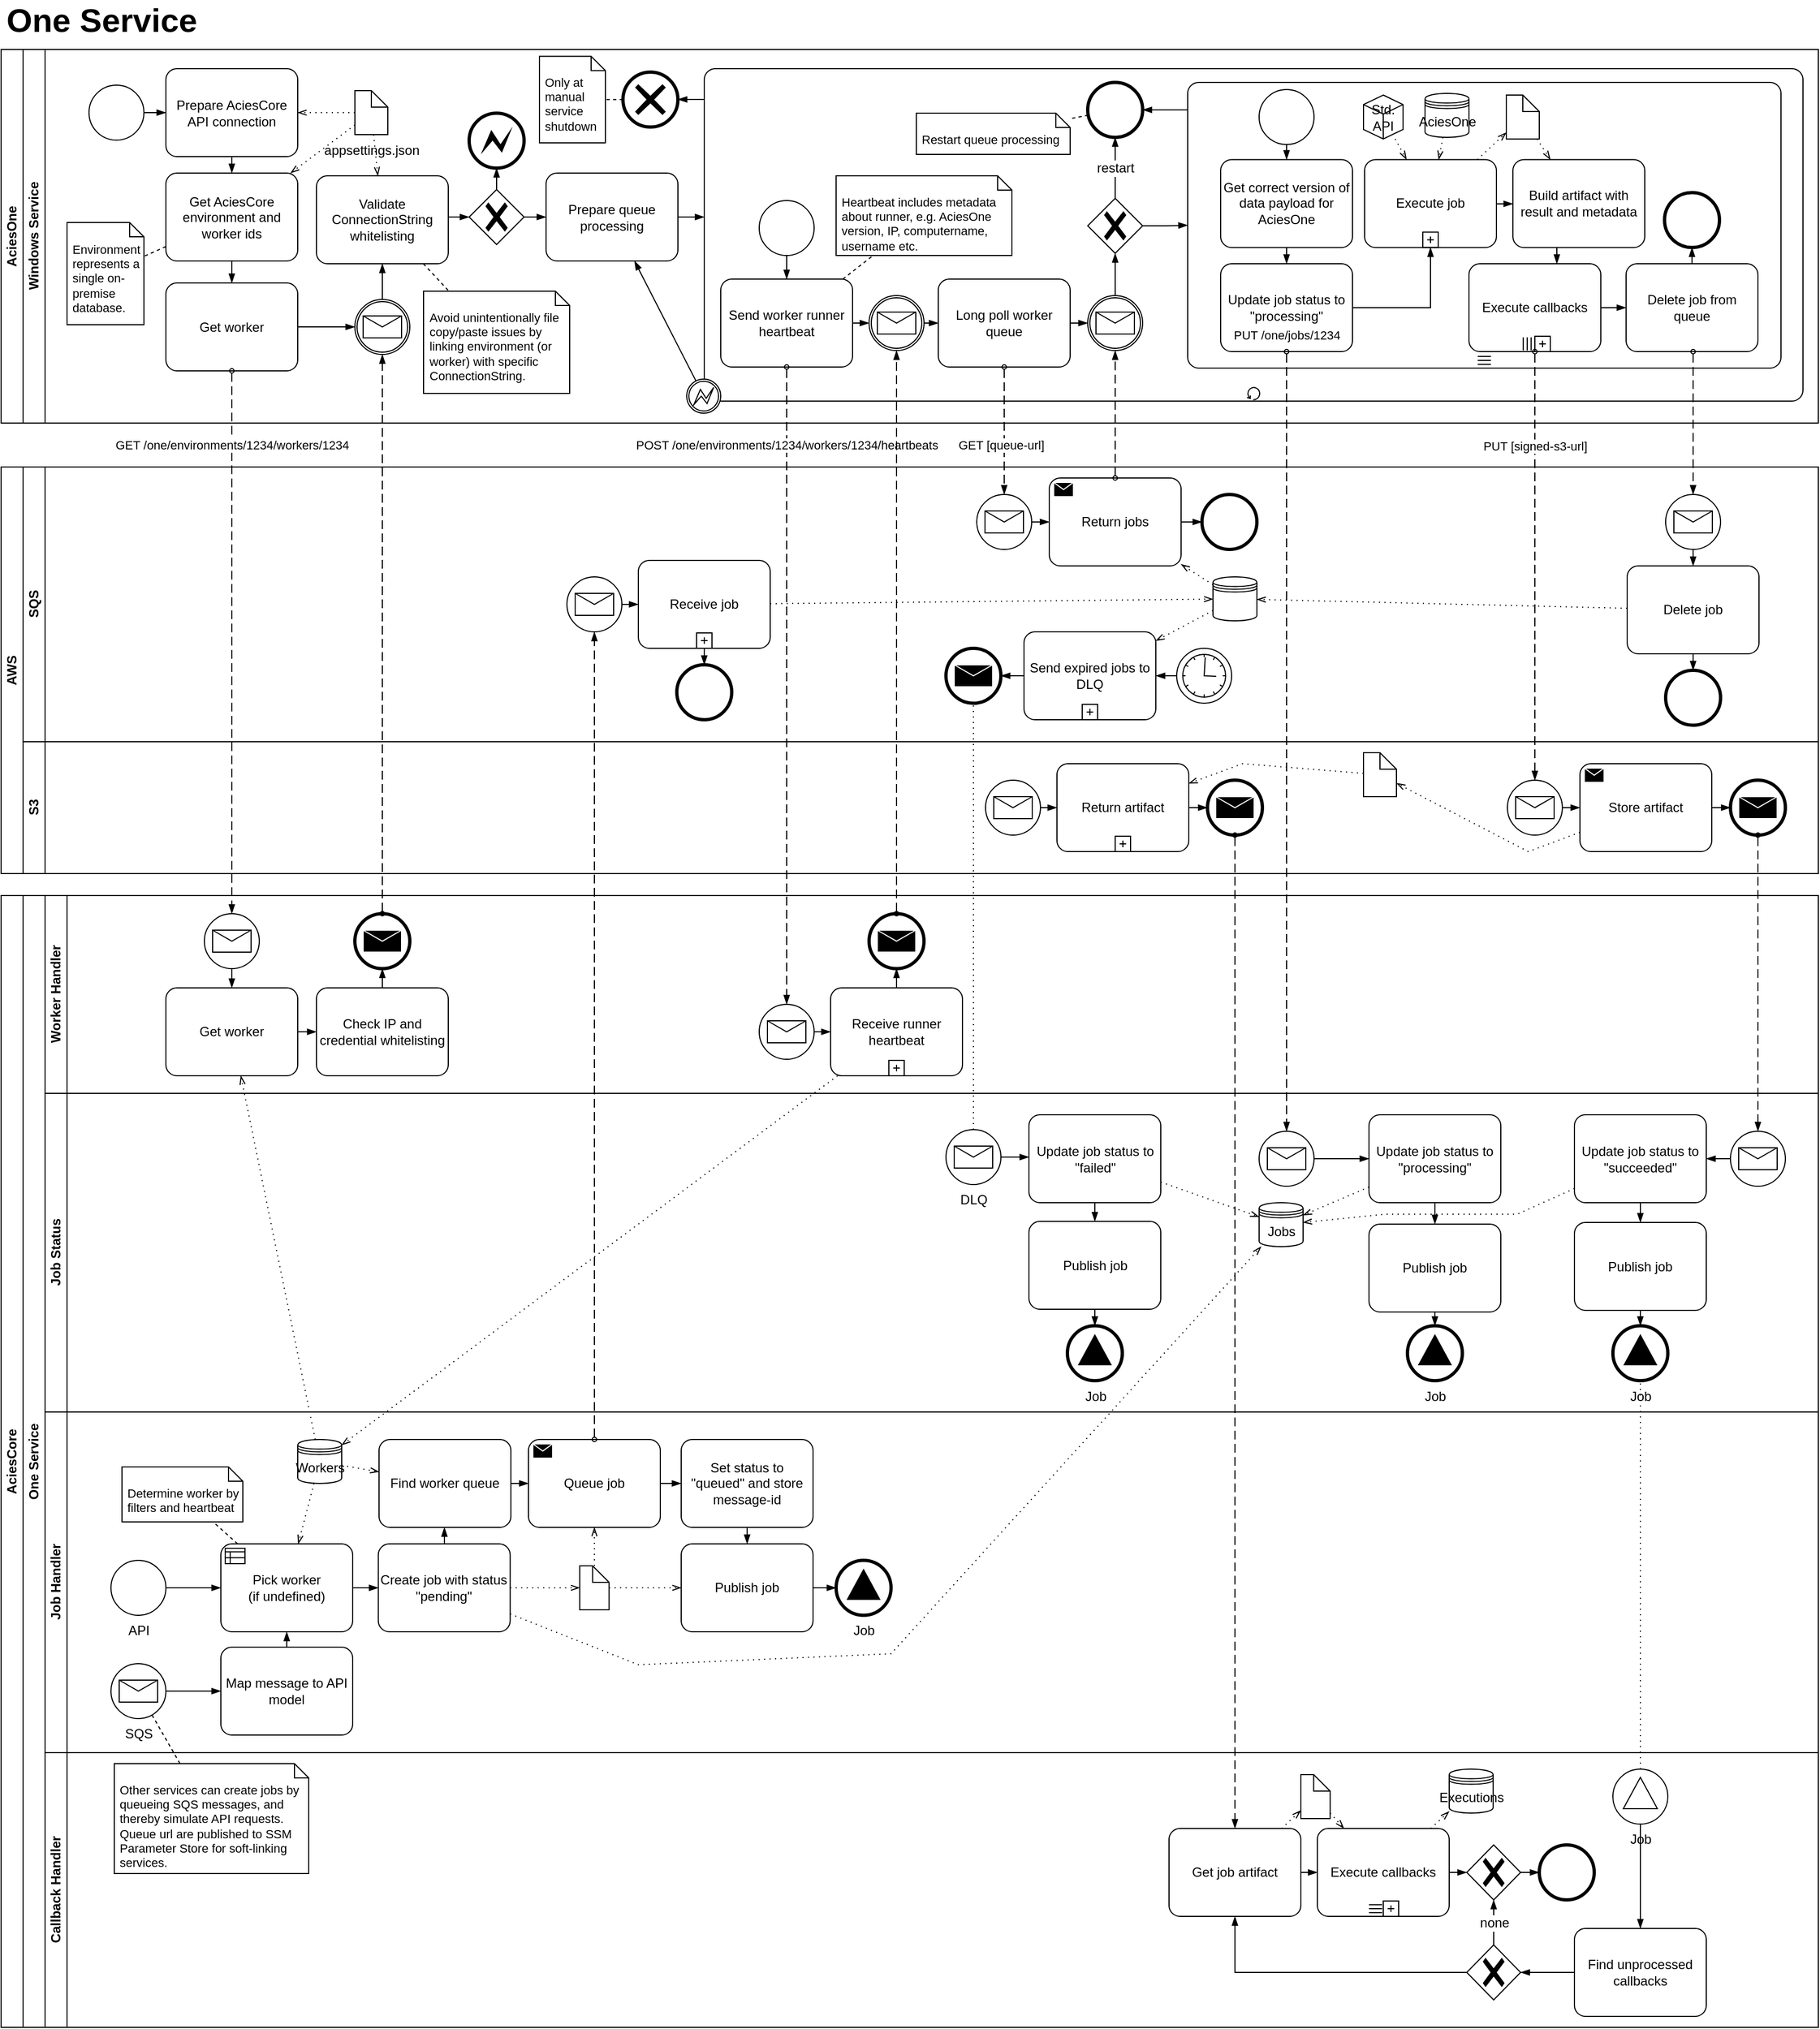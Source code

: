 <mxfile version="21.6.8" type="device">
  <diagram name="Page-1" id="oWHU_vsOAYNoh8Gq2Mzc">
    <mxGraphModel dx="1562" dy="909" grid="1" gridSize="10" guides="1" tooltips="1" connect="1" arrows="1" fold="1" page="1" pageScale="1" pageWidth="1654" pageHeight="1169" math="0" shadow="0">
      <root>
        <mxCell id="0" />
        <mxCell id="1" parent="0" />
        <mxCell id="LkHSKnlsJwccGr_VHpYn-1" value="AciesOne" style="swimlane;html=1;childLayout=stackLayout;resizeParent=1;resizeParentMax=0;horizontal=0;startSize=20;horizontalStack=0;whiteSpace=wrap;" parent="1" vertex="1">
          <mxGeometry y="400" width="1654" height="340" as="geometry" />
        </mxCell>
        <mxCell id="LkHSKnlsJwccGr_VHpYn-3" value="Windows Service" style="swimlane;html=1;startSize=20;horizontal=0;" parent="LkHSKnlsJwccGr_VHpYn-1" vertex="1">
          <mxGeometry x="20" width="1634" height="340" as="geometry" />
        </mxCell>
        <mxCell id="LkHSKnlsJwccGr_VHpYn-13" value="" style="points=[[0.145,0.145,0],[0.5,0,0],[0.855,0.145,0],[1,0.5,0],[0.855,0.855,0],[0.5,1,0],[0.145,0.855,0],[0,0.5,0]];shape=mxgraph.bpmn.event;html=1;verticalLabelPosition=bottom;labelBackgroundColor=#ffffff;verticalAlign=top;align=center;perimeter=ellipsePerimeter;outlineConnect=0;aspect=fixed;outline=standard;symbol=general;" parent="LkHSKnlsJwccGr_VHpYn-3" vertex="1">
          <mxGeometry x="60" y="32.5" width="50" height="50" as="geometry" />
        </mxCell>
        <mxCell id="LkHSKnlsJwccGr_VHpYn-14" value="Prepare AciesCore API connection" style="points=[[0.25,0,0],[0.5,0,0],[0.75,0,0],[1,0.25,0],[1,0.5,0],[1,0.75,0],[0.75,1,0],[0.5,1,0],[0.25,1,0],[0,0.75,0],[0,0.5,0],[0,0.25,0]];shape=mxgraph.bpmn.task;whiteSpace=wrap;rectStyle=rounded;size=10;html=1;container=1;expand=0;collapsible=0;taskMarker=abstract;" parent="LkHSKnlsJwccGr_VHpYn-3" vertex="1">
          <mxGeometry x="130" y="17.5" width="120" height="80" as="geometry" />
        </mxCell>
        <mxCell id="LkHSKnlsJwccGr_VHpYn-15" value="" style="edgeStyle=elbowEdgeStyle;fontSize=12;html=1;endArrow=blockThin;endFill=1;rounded=0;" parent="LkHSKnlsJwccGr_VHpYn-3" source="LkHSKnlsJwccGr_VHpYn-13" target="LkHSKnlsJwccGr_VHpYn-14" edge="1">
          <mxGeometry width="160" relative="1" as="geometry">
            <mxPoint x="100" y="102.5" as="sourcePoint" />
            <mxPoint x="260" y="102.5" as="targetPoint" />
          </mxGeometry>
        </mxCell>
        <mxCell id="LkHSKnlsJwccGr_VHpYn-16" value="Get AciesCore environment and worker ids" style="points=[[0.25,0,0],[0.5,0,0],[0.75,0,0],[1,0.25,0],[1,0.5,0],[1,0.75,0],[0.75,1,0],[0.5,1,0],[0.25,1,0],[0,0.75,0],[0,0.5,0],[0,0.25,0]];shape=mxgraph.bpmn.task;whiteSpace=wrap;rectStyle=rounded;size=10;html=1;container=1;expand=0;collapsible=0;taskMarker=abstract;" parent="LkHSKnlsJwccGr_VHpYn-3" vertex="1">
          <mxGeometry x="130" y="112.5" width="120" height="80" as="geometry" />
        </mxCell>
        <mxCell id="LkHSKnlsJwccGr_VHpYn-17" value="" style="edgeStyle=elbowEdgeStyle;fontSize=12;html=1;endArrow=blockThin;endFill=1;rounded=0;" parent="LkHSKnlsJwccGr_VHpYn-3" source="LkHSKnlsJwccGr_VHpYn-14" target="LkHSKnlsJwccGr_VHpYn-16" edge="1">
          <mxGeometry width="160" relative="1" as="geometry">
            <mxPoint x="100" y="102.5" as="sourcePoint" />
            <mxPoint x="260" y="102.5" as="targetPoint" />
          </mxGeometry>
        </mxCell>
        <mxCell id="LkHSKnlsJwccGr_VHpYn-18" value="appsettings.json" style="shape=mxgraph.bpmn.data;labelPosition=center;verticalLabelPosition=bottom;align=center;verticalAlign=top;size=15;html=1;" parent="LkHSKnlsJwccGr_VHpYn-3" vertex="1">
          <mxGeometry x="302" y="37.5" width="30" height="40" as="geometry" />
        </mxCell>
        <mxCell id="LkHSKnlsJwccGr_VHpYn-19" value="" style="fontSize=12;html=1;endFill=0;startFill=0;endSize=6;startSize=6;dashed=1;dashPattern=1 4;endArrow=openThin;startArrow=none;rounded=0;" parent="LkHSKnlsJwccGr_VHpYn-3" source="LkHSKnlsJwccGr_VHpYn-18" target="LkHSKnlsJwccGr_VHpYn-16" edge="1">
          <mxGeometry width="160" relative="1" as="geometry">
            <mxPoint x="280" y="102.5" as="sourcePoint" />
            <mxPoint x="440" y="102.5" as="targetPoint" />
          </mxGeometry>
        </mxCell>
        <mxCell id="LkHSKnlsJwccGr_VHpYn-20" value="" style="fontSize=12;html=1;endFill=0;startFill=0;endSize=6;startSize=6;dashed=1;dashPattern=1 4;endArrow=openThin;startArrow=none;rounded=0;" parent="LkHSKnlsJwccGr_VHpYn-3" source="LkHSKnlsJwccGr_VHpYn-18" target="LkHSKnlsJwccGr_VHpYn-14" edge="1">
          <mxGeometry width="160" relative="1" as="geometry">
            <mxPoint x="280" y="102.5" as="sourcePoint" />
            <mxPoint x="440" y="102.5" as="targetPoint" />
          </mxGeometry>
        </mxCell>
        <mxCell id="LkHSKnlsJwccGr_VHpYn-21" value="Get worker" style="points=[[0.25,0,0],[0.5,0,0],[0.75,0,0],[1,0.25,0],[1,0.5,0],[1,0.75,0],[0.75,1,0],[0.5,1,0],[0.25,1,0],[0,0.75,0],[0,0.5,0],[0,0.25,0]];shape=mxgraph.bpmn.task;whiteSpace=wrap;rectStyle=rounded;size=10;html=1;container=1;expand=0;collapsible=0;taskMarker=abstract;" parent="LkHSKnlsJwccGr_VHpYn-3" vertex="1">
          <mxGeometry x="130" y="212.5" width="120" height="80" as="geometry" />
        </mxCell>
        <mxCell id="LkHSKnlsJwccGr_VHpYn-22" value="" style="edgeStyle=elbowEdgeStyle;fontSize=12;html=1;endArrow=blockThin;endFill=1;rounded=0;" parent="LkHSKnlsJwccGr_VHpYn-3" source="LkHSKnlsJwccGr_VHpYn-16" target="LkHSKnlsJwccGr_VHpYn-21" edge="1">
          <mxGeometry width="160" relative="1" as="geometry">
            <mxPoint x="100" y="102.5" as="sourcePoint" />
            <mxPoint x="260" y="102.5" as="targetPoint" />
          </mxGeometry>
        </mxCell>
        <mxCell id="LkHSKnlsJwccGr_VHpYn-23" value="" style="points=[[0.145,0.145,0],[0.5,0,0],[0.855,0.145,0],[1,0.5,0],[0.855,0.855,0],[0.5,1,0],[0.145,0.855,0],[0,0.5,0]];shape=mxgraph.bpmn.event;html=1;verticalLabelPosition=bottom;labelBackgroundColor=#ffffff;verticalAlign=top;align=center;perimeter=ellipsePerimeter;outlineConnect=0;aspect=fixed;outline=catching;symbol=message;" parent="LkHSKnlsJwccGr_VHpYn-3" vertex="1">
          <mxGeometry x="302" y="227.5" width="50" height="50" as="geometry" />
        </mxCell>
        <mxCell id="LkHSKnlsJwccGr_VHpYn-24" value="" style="edgeStyle=elbowEdgeStyle;fontSize=12;html=1;endArrow=blockThin;endFill=1;rounded=0;" parent="LkHSKnlsJwccGr_VHpYn-3" source="LkHSKnlsJwccGr_VHpYn-21" target="LkHSKnlsJwccGr_VHpYn-23" edge="1">
          <mxGeometry width="160" relative="1" as="geometry">
            <mxPoint x="80" y="110" as="sourcePoint" />
            <mxPoint x="240" y="110" as="targetPoint" />
          </mxGeometry>
        </mxCell>
        <mxCell id="LkHSKnlsJwccGr_VHpYn-35" value="" style="points=[[0.25,0,0],[0.5,0,0],[0.75,0,0],[1,0.25,0],[1,0.5,0],[1,0.75,0],[0.75,1,0],[0.5,1,0],[0.25,1,0],[0,0.75,0],[0,0.5,0],[0,0.25,0]];shape=mxgraph.bpmn.task;whiteSpace=wrap;rectStyle=rounded;size=10;html=1;container=0;expand=0;collapsible=0;taskMarker=abstract;isLoopStandard=1;verticalAlign=top;" parent="LkHSKnlsJwccGr_VHpYn-3" vertex="1">
          <mxGeometry x="620" y="17.5" width="1000" height="302.5" as="geometry" />
        </mxCell>
        <mxCell id="LkHSKnlsJwccGr_VHpYn-36" value="" style="edgeStyle=elbowEdgeStyle;fontSize=12;html=1;endArrow=blockThin;endFill=1;rounded=0;elbow=vertical;" parent="LkHSKnlsJwccGr_VHpYn-3" source="LkHSKnlsJwccGr_VHpYn-66" target="LkHSKnlsJwccGr_VHpYn-35" edge="1">
          <mxGeometry width="160" relative="1" as="geometry">
            <mxPoint x="210" y="110" as="sourcePoint" />
            <mxPoint x="370" y="110" as="targetPoint" />
          </mxGeometry>
        </mxCell>
        <mxCell id="LkHSKnlsJwccGr_VHpYn-41" value="" style="points=[[0.145,0.145,0],[0.5,0,0],[0.855,0.145,0],[1,0.5,0],[0.855,0.855,0],[0.5,1,0],[0.145,0.855,0],[0,0.5,0]];shape=mxgraph.bpmn.event;html=1;verticalLabelPosition=bottom;labelBackgroundColor=#ffffff;verticalAlign=top;align=center;perimeter=ellipsePerimeter;outlineConnect=0;aspect=fixed;outline=standard;symbol=general;" parent="LkHSKnlsJwccGr_VHpYn-3" vertex="1">
          <mxGeometry x="670" y="137.5" width="50" height="50" as="geometry" />
        </mxCell>
        <mxCell id="LkHSKnlsJwccGr_VHpYn-42" value="Long poll worker queue" style="points=[[0.25,0,0],[0.5,0,0],[0.75,0,0],[1,0.25,0],[1,0.5,0],[1,0.75,0],[0.75,1,0],[0.5,1,0],[0.25,1,0],[0,0.75,0],[0,0.5,0],[0,0.25,0]];shape=mxgraph.bpmn.task;whiteSpace=wrap;rectStyle=rounded;size=10;html=1;container=1;expand=0;collapsible=0;taskMarker=abstract;" parent="LkHSKnlsJwccGr_VHpYn-3" vertex="1">
          <mxGeometry x="833" y="209" width="120" height="80" as="geometry" />
        </mxCell>
        <mxCell id="LkHSKnlsJwccGr_VHpYn-43" value="" style="edgeStyle=elbowEdgeStyle;fontSize=12;html=1;endArrow=blockThin;endFill=1;rounded=0;elbow=vertical;" parent="LkHSKnlsJwccGr_VHpYn-3" source="LkHSKnlsJwccGr_VHpYn-41" edge="1" target="1Qoc7T2AGlupeD4mUbv0-27">
          <mxGeometry width="160" relative="1" as="geometry">
            <mxPoint x="347" y="206" as="sourcePoint" />
            <mxPoint x="747" y="241" as="targetPoint" />
          </mxGeometry>
        </mxCell>
        <mxCell id="LkHSKnlsJwccGr_VHpYn-47" value="" style="points=[[0.145,0.145,0],[0.5,0,0],[0.855,0.145,0],[1,0.5,0],[0.855,0.855,0],[0.5,1,0],[0.145,0.855,0],[0,0.5,0]];shape=mxgraph.bpmn.event;html=1;verticalLabelPosition=bottom;labelBackgroundColor=#ffffff;verticalAlign=top;align=center;perimeter=ellipsePerimeter;outlineConnect=0;aspect=fixed;outline=catching;symbol=message;" parent="LkHSKnlsJwccGr_VHpYn-3" vertex="1">
          <mxGeometry x="969" y="224" width="50" height="50" as="geometry" />
        </mxCell>
        <mxCell id="LkHSKnlsJwccGr_VHpYn-50" value="" style="edgeStyle=elbowEdgeStyle;fontSize=12;html=1;endArrow=blockThin;endFill=1;rounded=0;elbow=vertical;" parent="LkHSKnlsJwccGr_VHpYn-3" target="LkHSKnlsJwccGr_VHpYn-47" edge="1" source="LkHSKnlsJwccGr_VHpYn-42">
          <mxGeometry width="160" relative="1" as="geometry">
            <mxPoint x="867" y="241" as="sourcePoint" />
            <mxPoint x="507" y="206" as="targetPoint" />
          </mxGeometry>
        </mxCell>
        <mxCell id="LkHSKnlsJwccGr_VHpYn-66" value="Prepare queue processing" style="points=[[0.25,0,0],[0.5,0,0],[0.75,0,0],[1,0.25,0],[1,0.5,0],[1,0.75,0],[0.75,1,0],[0.5,1,0],[0.25,1,0],[0,0.75,0],[0,0.5,0],[0,0.25,0]];shape=mxgraph.bpmn.task;whiteSpace=wrap;rectStyle=rounded;size=10;html=1;container=1;expand=0;collapsible=0;taskMarker=abstract;" parent="LkHSKnlsJwccGr_VHpYn-3" vertex="1">
          <mxGeometry x="476" y="112.5" width="120" height="80" as="geometry" />
        </mxCell>
        <mxCell id="LkHSKnlsJwccGr_VHpYn-67" value="" style="edgeStyle=elbowEdgeStyle;fontSize=12;html=1;endArrow=blockThin;endFill=1;rounded=0;elbow=vertical;" parent="LkHSKnlsJwccGr_VHpYn-3" source="1Qoc7T2AGlupeD4mUbv0-13" target="1Qoc7T2AGlupeD4mUbv0-15" edge="1">
          <mxGeometry width="160" relative="1" as="geometry">
            <mxPoint x="366" y="253" as="sourcePoint" />
            <mxPoint x="521" y="253" as="targetPoint" />
          </mxGeometry>
        </mxCell>
        <mxCell id="LkHSKnlsJwccGr_VHpYn-71" value="" style="points=[[0.25,0,0],[0.5,0,0],[0.75,0,0],[1,0.25,0],[1,0.5,0],[1,0.75,0],[0.75,1,0],[0.5,1,0],[0.25,1,0],[0,0.75,0],[0,0.5,0],[0,0.25,0]];shape=mxgraph.bpmn.task;whiteSpace=wrap;rectStyle=rounded;size=10;html=1;container=0;expand=0;collapsible=0;taskMarker=abstract;isLoopMultiSeq=1;verticalAlign=top;" parent="LkHSKnlsJwccGr_VHpYn-3" vertex="1">
          <mxGeometry x="1060" y="30" width="540" height="260" as="geometry" />
        </mxCell>
        <mxCell id="LkHSKnlsJwccGr_VHpYn-72" value="" style="edgeStyle=elbowEdgeStyle;fontSize=12;html=1;endArrow=blockThin;endFill=1;rounded=0;" parent="LkHSKnlsJwccGr_VHpYn-3" source="LkHSKnlsJwccGr_VHpYn-47" target="LkHSKnlsJwccGr_VHpYn-100" edge="1">
          <mxGeometry width="160" relative="1" as="geometry">
            <mxPoint x="347" y="206" as="sourcePoint" />
            <mxPoint x="507" y="206" as="targetPoint" />
          </mxGeometry>
        </mxCell>
        <mxCell id="LkHSKnlsJwccGr_VHpYn-96" value="" style="points=[[0.145,0.145,0],[0.5,0,0],[0.855,0.145,0],[1,0.5,0],[0.855,0.855,0],[0.5,1,0],[0.145,0.855,0],[0,0.5,0]];shape=mxgraph.bpmn.event;html=1;verticalLabelPosition=bottom;labelBackgroundColor=#ffffff;verticalAlign=top;align=center;perimeter=ellipsePerimeter;outlineConnect=0;aspect=fixed;outline=end;symbol=terminate2;" parent="LkHSKnlsJwccGr_VHpYn-3" vertex="1">
          <mxGeometry x="969" y="30" width="50" height="50" as="geometry" />
        </mxCell>
        <mxCell id="LkHSKnlsJwccGr_VHpYn-97" value="" style="edgeStyle=elbowEdgeStyle;fontSize=12;html=1;endArrow=blockThin;endFill=1;rounded=0;elbow=vertical;" parent="LkHSKnlsJwccGr_VHpYn-3" source="LkHSKnlsJwccGr_VHpYn-71" target="LkHSKnlsJwccGr_VHpYn-96" edge="1">
          <mxGeometry width="160" relative="1" as="geometry">
            <mxPoint x="347" y="206" as="sourcePoint" />
            <mxPoint x="507" y="206" as="targetPoint" />
          </mxGeometry>
        </mxCell>
        <mxCell id="LkHSKnlsJwccGr_VHpYn-98" value="" style="points=[[0.145,0.145,0],[0.5,0,0],[0.855,0.145,0],[1,0.5,0],[0.855,0.855,0],[0.5,1,0],[0.145,0.855,0],[0,0.5,0]];shape=mxgraph.bpmn.event;html=1;verticalLabelPosition=bottom;labelBackgroundColor=#ffffff;verticalAlign=top;align=center;perimeter=ellipsePerimeter;outlineConnect=0;aspect=fixed;outline=boundInt;symbol=error;" parent="LkHSKnlsJwccGr_VHpYn-3" vertex="1">
          <mxGeometry x="604" y="300" width="31" height="31" as="geometry" />
        </mxCell>
        <mxCell id="LkHSKnlsJwccGr_VHpYn-99" value="" style="fontSize=12;html=1;endArrow=blockThin;endFill=1;rounded=0;elbow=vertical;" parent="LkHSKnlsJwccGr_VHpYn-3" source="LkHSKnlsJwccGr_VHpYn-98" target="LkHSKnlsJwccGr_VHpYn-66" edge="1">
          <mxGeometry width="160" relative="1" as="geometry">
            <mxPoint x="510" y="253" as="sourcePoint" />
            <mxPoint x="665" y="253" as="targetPoint" />
          </mxGeometry>
        </mxCell>
        <mxCell id="LkHSKnlsJwccGr_VHpYn-100" value="" style="points=[[0.25,0.25,0],[0.5,0,0],[0.75,0.25,0],[1,0.5,0],[0.75,0.75,0],[0.5,1,0],[0.25,0.75,0],[0,0.5,0]];shape=mxgraph.bpmn.gateway2;html=1;verticalLabelPosition=bottom;labelBackgroundColor=#ffffff;verticalAlign=top;align=center;perimeter=rhombusPerimeter;outlineConnect=0;outline=none;symbol=none;gwType=exclusive;" parent="LkHSKnlsJwccGr_VHpYn-3" vertex="1">
          <mxGeometry x="969" y="135.5" width="50" height="50" as="geometry" />
        </mxCell>
        <mxCell id="LkHSKnlsJwccGr_VHpYn-101" value="" style="edgeStyle=elbowEdgeStyle;fontSize=12;html=1;endArrow=blockThin;endFill=1;rounded=0;" parent="LkHSKnlsJwccGr_VHpYn-3" source="LkHSKnlsJwccGr_VHpYn-100" target="LkHSKnlsJwccGr_VHpYn-71" edge="1">
          <mxGeometry width="160" relative="1" as="geometry">
            <mxPoint x="347" y="206" as="sourcePoint" />
            <mxPoint x="507" y="206" as="targetPoint" />
          </mxGeometry>
        </mxCell>
        <mxCell id="LkHSKnlsJwccGr_VHpYn-102" value="restart" style="edgeStyle=elbowEdgeStyle;fontSize=12;html=1;endArrow=blockThin;endFill=1;rounded=0;elbow=vertical;" parent="LkHSKnlsJwccGr_VHpYn-3" source="LkHSKnlsJwccGr_VHpYn-100" target="LkHSKnlsJwccGr_VHpYn-96" edge="1">
          <mxGeometry width="160" relative="1" as="geometry">
            <mxPoint x="347" y="206" as="sourcePoint" />
            <mxPoint x="507" y="206" as="targetPoint" />
          </mxGeometry>
        </mxCell>
        <mxCell id="1Qoc7T2AGlupeD4mUbv0-13" value="Validate ConnectionString whitelisting" style="points=[[0.25,0,0],[0.5,0,0],[0.75,0,0],[1,0.25,0],[1,0.5,0],[1,0.75,0],[0.75,1,0],[0.5,1,0],[0.25,1,0],[0,0.75,0],[0,0.5,0],[0,0.25,0]];shape=mxgraph.bpmn.task;whiteSpace=wrap;rectStyle=rounded;size=10;html=1;container=1;expand=0;collapsible=0;taskMarker=abstract;" vertex="1" parent="LkHSKnlsJwccGr_VHpYn-3">
          <mxGeometry x="267" y="115" width="120" height="80" as="geometry" />
        </mxCell>
        <mxCell id="1Qoc7T2AGlupeD4mUbv0-14" value="" style="edgeStyle=elbowEdgeStyle;fontSize=12;html=1;endArrow=blockThin;endFill=1;rounded=0;elbow=vertical;" edge="1" parent="LkHSKnlsJwccGr_VHpYn-3" source="LkHSKnlsJwccGr_VHpYn-23" target="1Qoc7T2AGlupeD4mUbv0-13">
          <mxGeometry width="160" relative="1" as="geometry">
            <mxPoint x="337" y="278" as="sourcePoint" />
            <mxPoint x="337" y="148" as="targetPoint" />
          </mxGeometry>
        </mxCell>
        <mxCell id="1Qoc7T2AGlupeD4mUbv0-15" value="" style="points=[[0.25,0.25,0],[0.5,0,0],[0.75,0.25,0],[1,0.5,0],[0.75,0.75,0],[0.5,1,0],[0.25,0.75,0],[0,0.5,0]];shape=mxgraph.bpmn.gateway2;html=1;verticalLabelPosition=bottom;labelBackgroundColor=#ffffff;verticalAlign=top;align=center;perimeter=rhombusPerimeter;outlineConnect=0;outline=none;symbol=none;gwType=exclusive;" vertex="1" parent="LkHSKnlsJwccGr_VHpYn-3">
          <mxGeometry x="406" y="127.5" width="50" height="50" as="geometry" />
        </mxCell>
        <mxCell id="1Qoc7T2AGlupeD4mUbv0-16" value="" style="edgeStyle=elbowEdgeStyle;fontSize=12;html=1;endArrow=blockThin;endFill=1;rounded=0;elbow=vertical;" edge="1" parent="LkHSKnlsJwccGr_VHpYn-3" source="1Qoc7T2AGlupeD4mUbv0-15" target="LkHSKnlsJwccGr_VHpYn-66">
          <mxGeometry width="160" relative="1" as="geometry">
            <mxPoint x="366" y="253" as="sourcePoint" />
            <mxPoint x="521" y="253" as="targetPoint" />
          </mxGeometry>
        </mxCell>
        <mxCell id="1Qoc7T2AGlupeD4mUbv0-17" value="" style="fontSize=12;html=1;endFill=0;startFill=0;endSize=6;startSize=6;dashed=1;dashPattern=1 4;endArrow=openThin;startArrow=none;rounded=0;" edge="1" parent="LkHSKnlsJwccGr_VHpYn-3" source="LkHSKnlsJwccGr_VHpYn-18" target="1Qoc7T2AGlupeD4mUbv0-13">
          <mxGeometry width="160" relative="1" as="geometry">
            <mxPoint x="266" y="102.5" as="sourcePoint" />
            <mxPoint x="426" y="102.5" as="targetPoint" />
          </mxGeometry>
        </mxCell>
        <mxCell id="1Qoc7T2AGlupeD4mUbv0-27" value="Send worker runner heartbeat" style="points=[[0.25,0,0],[0.5,0,0],[0.75,0,0],[1,0.25,0],[1,0.5,0],[1,0.75,0],[0.75,1,0],[0.5,1,0],[0.25,1,0],[0,0.75,0],[0,0.5,0],[0,0.25,0]];shape=mxgraph.bpmn.task;whiteSpace=wrap;rectStyle=rounded;size=10;html=1;container=1;expand=0;collapsible=0;taskMarker=abstract;" vertex="1" parent="LkHSKnlsJwccGr_VHpYn-3">
          <mxGeometry x="635" y="209" width="120" height="80" as="geometry" />
        </mxCell>
        <mxCell id="1Qoc7T2AGlupeD4mUbv0-28" value="" style="edgeStyle=elbowEdgeStyle;fontSize=12;html=1;endArrow=blockThin;endFill=1;rounded=0;elbow=vertical;" edge="1" parent="LkHSKnlsJwccGr_VHpYn-3" source="1Qoc7T2AGlupeD4mUbv0-40" target="LkHSKnlsJwccGr_VHpYn-42">
          <mxGeometry width="160" relative="1" as="geometry">
            <mxPoint x="867" y="241" as="sourcePoint" />
            <mxPoint x="507" y="206" as="targetPoint" />
          </mxGeometry>
        </mxCell>
        <mxCell id="1Qoc7T2AGlupeD4mUbv0-18" value="" style="points=[[0.145,0.145,0],[0.5,0,0],[0.855,0.145,0],[1,0.5,0],[0.855,0.855,0],[0.5,1,0],[0.145,0.855,0],[0,0.5,0]];shape=mxgraph.bpmn.event;html=1;verticalLabelPosition=bottom;labelBackgroundColor=#ffffff;verticalAlign=top;align=center;perimeter=ellipsePerimeter;outlineConnect=0;aspect=fixed;outline=end;symbol=error;" vertex="1" parent="LkHSKnlsJwccGr_VHpYn-3">
          <mxGeometry x="406" y="58" width="50" height="50" as="geometry" />
        </mxCell>
        <mxCell id="1Qoc7T2AGlupeD4mUbv0-19" value="" style="edgeStyle=elbowEdgeStyle;fontSize=12;html=1;endArrow=blockThin;endFill=1;rounded=0;elbow=vertical;" edge="1" parent="LkHSKnlsJwccGr_VHpYn-3" source="1Qoc7T2AGlupeD4mUbv0-15" target="1Qoc7T2AGlupeD4mUbv0-18">
          <mxGeometry width="160" relative="1" as="geometry">
            <mxPoint x="366" y="253" as="sourcePoint" />
            <mxPoint x="521" y="253" as="targetPoint" />
          </mxGeometry>
        </mxCell>
        <mxCell id="1Qoc7T2AGlupeD4mUbv0-38" value="" style="shape=mxgraph.bpmn.event;html=1;verticalLabelPosition=bottom;labelBackgroundColor=#ffffff;verticalAlign=top;align=center;outlineConnect=0;aspect=fixed;outline=end;symbol=cancel;points=[[0.145,0.145,0],[0.5,0,0],[0.855,0.145,0],[1,0.5,0],[0.855,0.855,0],[0.5,1,0],[0.145,0.855,0],[0,0.5,0]];perimeter=ellipsePerimeter;" vertex="1" parent="LkHSKnlsJwccGr_VHpYn-3">
          <mxGeometry x="546" y="20.63" width="50" height="50" as="geometry" />
        </mxCell>
        <mxCell id="1Qoc7T2AGlupeD4mUbv0-39" value="" style="edgeStyle=elbowEdgeStyle;fontSize=12;html=1;endArrow=blockThin;endFill=1;rounded=0;elbow=vertical;" edge="1" parent="LkHSKnlsJwccGr_VHpYn-3" source="LkHSKnlsJwccGr_VHpYn-35" target="1Qoc7T2AGlupeD4mUbv0-38">
          <mxGeometry width="160" relative="1" as="geometry">
            <mxPoint x="1220" y="133" as="sourcePoint" />
            <mxPoint x="507" y="208" as="targetPoint" />
          </mxGeometry>
        </mxCell>
        <mxCell id="1Qoc7T2AGlupeD4mUbv0-40" value="" style="points=[[0.145,0.145,0],[0.5,0,0],[0.855,0.145,0],[1,0.5,0],[0.855,0.855,0],[0.5,1,0],[0.145,0.855,0],[0,0.5,0]];shape=mxgraph.bpmn.event;html=1;verticalLabelPosition=bottom;labelBackgroundColor=#ffffff;verticalAlign=top;align=center;perimeter=ellipsePerimeter;outlineConnect=0;aspect=fixed;outline=catching;symbol=message;" vertex="1" parent="LkHSKnlsJwccGr_VHpYn-3">
          <mxGeometry x="770" y="224" width="50" height="50" as="geometry" />
        </mxCell>
        <mxCell id="1Qoc7T2AGlupeD4mUbv0-41" value="" style="edgeStyle=elbowEdgeStyle;fontSize=12;html=1;endArrow=blockThin;endFill=1;rounded=0;elbow=vertical;" edge="1" parent="LkHSKnlsJwccGr_VHpYn-3" source="1Qoc7T2AGlupeD4mUbv0-27" target="1Qoc7T2AGlupeD4mUbv0-40">
          <mxGeometry width="160" relative="1" as="geometry">
            <mxPoint x="775" y="250" as="sourcePoint" />
            <mxPoint x="872" y="250" as="targetPoint" />
          </mxGeometry>
        </mxCell>
        <mxCell id="1Qoc7T2AGlupeD4mUbv0-45" value="Heartbeat includes metadata about runner, e.g. AciesOne version, IP, computername, username etc." style="shape=note2;boundedLbl=1;whiteSpace=wrap;size=13;verticalAlign=top;align=left;spacing=0;html=1;spacingLeft=5;fontSize=11;" vertex="1" parent="LkHSKnlsJwccGr_VHpYn-3">
          <mxGeometry x="740" y="115" width="160" height="72.5" as="geometry" />
        </mxCell>
        <mxCell id="1Qoc7T2AGlupeD4mUbv0-46" value="" style="endArrow=none;dashed=1;html=1;rounded=0;" edge="1" parent="LkHSKnlsJwccGr_VHpYn-3" target="1Qoc7T2AGlupeD4mUbv0-45" source="1Qoc7T2AGlupeD4mUbv0-27">
          <mxGeometry width="50" height="50" relative="1" as="geometry">
            <mxPoint x="775" y="32.5" as="sourcePoint" />
            <mxPoint x="1035" y="-97.5" as="targetPoint" />
          </mxGeometry>
        </mxCell>
        <mxCell id="LkHSKnlsJwccGr_VHpYn-117" value="Execute callbacks" style="points=[[0.25,0,0],[0.5,0,0],[0.75,0,0],[1,0.25,0],[1,0.5,0],[1,0.75,0],[0.75,1,0],[0.5,1,0],[0.25,1,0],[0,0.75,0],[0,0.5,0],[0,0.25,0]];shape=mxgraph.bpmn.task;whiteSpace=wrap;rectStyle=rounded;size=10;html=1;container=1;expand=0;collapsible=0;taskMarker=abstract;isLoopSub=1;isLoopMultiParallel=1;" parent="LkHSKnlsJwccGr_VHpYn-3" vertex="1">
          <mxGeometry x="1316" y="195" width="120" height="80" as="geometry" />
        </mxCell>
        <mxCell id="LkHSKnlsJwccGr_VHpYn-243" value="Delete job from queue" style="points=[[0.25,0,0],[0.5,0,0],[0.75,0,0],[1,0.25,0],[1,0.5,0],[1,0.75,0],[0.75,1,0],[0.5,1,0],[0.25,1,0],[0,0.75,0],[0,0.5,0],[0,0.25,0]];shape=mxgraph.bpmn.task;whiteSpace=wrap;rectStyle=rounded;size=10;html=1;container=1;expand=0;collapsible=0;taskMarker=abstract;" parent="LkHSKnlsJwccGr_VHpYn-3" vertex="1">
          <mxGeometry x="1459" y="195" width="120" height="80" as="geometry" />
        </mxCell>
        <mxCell id="LkHSKnlsJwccGr_VHpYn-89" value="" style="edgeStyle=elbowEdgeStyle;fontSize=12;html=1;endArrow=blockThin;endFill=1;rounded=0;elbow=vertical;" parent="LkHSKnlsJwccGr_VHpYn-3" source="LkHSKnlsJwccGr_VHpYn-117" target="LkHSKnlsJwccGr_VHpYn-243" edge="1">
          <mxGeometry width="160" relative="1" as="geometry">
            <mxPoint x="1305" y="-110.5" as="sourcePoint" />
            <mxPoint x="1321" y="-110.5" as="targetPoint" />
          </mxGeometry>
        </mxCell>
        <mxCell id="LkHSKnlsJwccGr_VHpYn-90" value="" style="points=[[0.145,0.145,0],[0.5,0,0],[0.855,0.145,0],[1,0.5,0],[0.855,0.855,0],[0.5,1,0],[0.145,0.855,0],[0,0.5,0]];shape=mxgraph.bpmn.event;html=1;verticalLabelPosition=bottom;labelBackgroundColor=#ffffff;verticalAlign=top;align=center;perimeter=ellipsePerimeter;outlineConnect=0;aspect=fixed;outline=end;symbol=terminate2;" parent="LkHSKnlsJwccGr_VHpYn-3" vertex="1">
          <mxGeometry x="1494" y="130.25" width="50" height="50" as="geometry" />
        </mxCell>
        <mxCell id="LkHSKnlsJwccGr_VHpYn-91" value="" style="edgeStyle=elbowEdgeStyle;fontSize=12;html=1;endArrow=blockThin;endFill=1;rounded=0;" parent="LkHSKnlsJwccGr_VHpYn-3" source="LkHSKnlsJwccGr_VHpYn-243" target="LkHSKnlsJwccGr_VHpYn-90" edge="1">
          <mxGeometry width="160" relative="1" as="geometry">
            <mxPoint x="1371" y="-110.5" as="sourcePoint" />
            <mxPoint x="658" y="-35.5" as="targetPoint" />
          </mxGeometry>
        </mxCell>
        <mxCell id="1Qoc7T2AGlupeD4mUbv0-33" value="Build artifact with result and metadata" style="points=[[0.25,0,0],[0.5,0,0],[0.75,0,0],[1,0.25,0],[1,0.5,0],[1,0.75,0],[0.75,1,0],[0.5,1,0],[0.25,1,0],[0,0.75,0],[0,0.5,0],[0,0.25,0]];shape=mxgraph.bpmn.task;whiteSpace=wrap;rectStyle=rounded;size=10;html=1;container=1;expand=0;collapsible=0;taskMarker=abstract;" vertex="1" parent="LkHSKnlsJwccGr_VHpYn-3">
          <mxGeometry x="1356" y="100.25" width="120" height="80" as="geometry" />
        </mxCell>
        <mxCell id="LkHSKnlsJwccGr_VHpYn-79" value="" style="edgeStyle=elbowEdgeStyle;fontSize=12;html=1;endArrow=blockThin;endFill=1;rounded=0;" parent="LkHSKnlsJwccGr_VHpYn-3" source="1Qoc7T2AGlupeD4mUbv0-33" target="LkHSKnlsJwccGr_VHpYn-117" edge="1">
          <mxGeometry width="160" relative="1" as="geometry">
            <mxPoint x="498" y="-35.5" as="sourcePoint" />
            <mxPoint x="1185" y="-110.5" as="targetPoint" />
          </mxGeometry>
        </mxCell>
        <mxCell id="LkHSKnlsJwccGr_VHpYn-74" value="Execute job" style="points=[[0.25,0,0],[0.5,0,0],[0.75,0,0],[1,0.25,0],[1,0.5,0],[1,0.75,0],[0.75,1,0],[0.5,1,0],[0.25,1,0],[0,0.75,0],[0,0.5,0],[0,0.25,0]];shape=mxgraph.bpmn.task;whiteSpace=wrap;rectStyle=rounded;size=10;html=1;container=1;expand=0;collapsible=0;taskMarker=abstract;isLoopSub=1;" parent="LkHSKnlsJwccGr_VHpYn-3" vertex="1">
          <mxGeometry x="1221" y="100.25" width="120" height="80" as="geometry" />
        </mxCell>
        <mxCell id="1Qoc7T2AGlupeD4mUbv0-34" value="" style="edgeStyle=elbowEdgeStyle;fontSize=12;html=1;endArrow=blockThin;endFill=1;rounded=0;elbow=vertical;" edge="1" parent="LkHSKnlsJwccGr_VHpYn-3" source="LkHSKnlsJwccGr_VHpYn-74" target="1Qoc7T2AGlupeD4mUbv0-33">
          <mxGeometry width="160" relative="1" as="geometry">
            <mxPoint x="1190" y="-60.5" as="sourcePoint" />
            <mxPoint x="1365" y="-60.5" as="targetPoint" />
          </mxGeometry>
        </mxCell>
        <mxCell id="LkHSKnlsJwccGr_VHpYn-75" value="Update job status to &quot;processing&quot;" style="points=[[0.25,0,0],[0.5,0,0],[0.75,0,0],[1,0.25,0],[1,0.5,0],[1,0.75,0],[0.75,1,0],[0.5,1,0],[0.25,1,0],[0,0.75,0],[0,0.5,0],[0,0.25,0]];shape=mxgraph.bpmn.task;whiteSpace=wrap;rectStyle=rounded;size=10;html=1;container=1;expand=0;collapsible=0;taskMarker=abstract;" parent="LkHSKnlsJwccGr_VHpYn-3" vertex="1">
          <mxGeometry x="1090" y="195" width="120" height="80" as="geometry" />
        </mxCell>
        <mxCell id="1Qoc7T2AGlupeD4mUbv0-55" value="Restart queue processing" style="shape=note2;boundedLbl=1;whiteSpace=wrap;size=13;verticalAlign=top;align=left;spacing=0;html=1;spacingLeft=5;fontSize=11;" vertex="1" parent="LkHSKnlsJwccGr_VHpYn-3">
          <mxGeometry x="813" y="58" width="140" height="37.5" as="geometry" />
        </mxCell>
        <mxCell id="1Qoc7T2AGlupeD4mUbv0-56" value="" style="endArrow=none;dashed=1;html=1;rounded=0;" edge="1" parent="LkHSKnlsJwccGr_VHpYn-3" target="1Qoc7T2AGlupeD4mUbv0-55" source="LkHSKnlsJwccGr_VHpYn-96">
          <mxGeometry width="50" height="50" relative="1" as="geometry">
            <mxPoint x="756" y="189" as="sourcePoint" />
            <mxPoint x="1045" y="-87.5" as="targetPoint" />
          </mxGeometry>
        </mxCell>
        <mxCell id="1Qoc7T2AGlupeD4mUbv0-70" value="Environment represents a single on-premise database." style="shape=note2;boundedLbl=1;whiteSpace=wrap;size=13;verticalAlign=top;align=left;spacing=0;html=1;spacingLeft=5;fontSize=11;" vertex="1" parent="LkHSKnlsJwccGr_VHpYn-3">
          <mxGeometry x="40" y="157.5" width="70" height="93" as="geometry" />
        </mxCell>
        <mxCell id="1Qoc7T2AGlupeD4mUbv0-71" value="" style="endArrow=none;dashed=1;html=1;rounded=0;" edge="1" parent="LkHSKnlsJwccGr_VHpYn-3" target="1Qoc7T2AGlupeD4mUbv0-70" source="LkHSKnlsJwccGr_VHpYn-16">
          <mxGeometry width="50" height="50" relative="1" as="geometry">
            <mxPoint x="190" y="209.5" as="sourcePoint" />
            <mxPoint x="259" y="68" as="targetPoint" />
          </mxGeometry>
        </mxCell>
        <mxCell id="1Qoc7T2AGlupeD4mUbv0-72" value="Avoid&amp;nbsp;unintentionally file copy/paste issues by linking environment (or worker) with specific ConnectionString." style="shape=note2;boundedLbl=1;whiteSpace=wrap;size=13;verticalAlign=top;align=left;spacing=0;html=1;spacingLeft=5;fontSize=11;" vertex="1" parent="LkHSKnlsJwccGr_VHpYn-3">
          <mxGeometry x="364.5" y="220" width="133" height="93" as="geometry" />
        </mxCell>
        <mxCell id="1Qoc7T2AGlupeD4mUbv0-73" value="" style="endArrow=none;dashed=1;html=1;rounded=0;" edge="1" parent="LkHSKnlsJwccGr_VHpYn-3" target="1Qoc7T2AGlupeD4mUbv0-72" source="1Qoc7T2AGlupeD4mUbv0-13">
          <mxGeometry width="50" height="50" relative="1" as="geometry">
            <mxPoint x="510" y="227.5" as="sourcePoint" />
            <mxPoint x="639" y="116.5" as="targetPoint" />
          </mxGeometry>
        </mxCell>
        <mxCell id="1Qoc7T2AGlupeD4mUbv0-74" value="Get correct version of data payload for AciesOne" style="points=[[0.25,0,0],[0.5,0,0],[0.75,0,0],[1,0.25,0],[1,0.5,0],[1,0.75,0],[0.75,1,0],[0.5,1,0],[0.25,1,0],[0,0.75,0],[0,0.5,0],[0,0.25,0]];shape=mxgraph.bpmn.task;whiteSpace=wrap;rectStyle=rounded;size=10;html=1;container=1;expand=0;collapsible=0;taskMarker=abstract;" vertex="1" parent="LkHSKnlsJwccGr_VHpYn-3">
          <mxGeometry x="1090" y="100.25" width="120" height="80" as="geometry" />
        </mxCell>
        <mxCell id="LkHSKnlsJwccGr_VHpYn-77" value="" style="edgeStyle=orthogonalEdgeStyle;fontSize=12;html=1;endArrow=blockThin;endFill=1;rounded=0;elbow=vertical;" parent="LkHSKnlsJwccGr_VHpYn-3" source="LkHSKnlsJwccGr_VHpYn-75" target="LkHSKnlsJwccGr_VHpYn-74" edge="1">
          <mxGeometry width="160" relative="1" as="geometry">
            <mxPoint x="498" y="-35.5" as="sourcePoint" />
            <mxPoint x="658" y="-35.5" as="targetPoint" />
          </mxGeometry>
        </mxCell>
        <mxCell id="1Qoc7T2AGlupeD4mUbv0-75" value="" style="edgeStyle=elbowEdgeStyle;fontSize=12;html=1;endArrow=blockThin;endFill=1;rounded=0;" edge="1" parent="LkHSKnlsJwccGr_VHpYn-3" source="1Qoc7T2AGlupeD4mUbv0-74" target="LkHSKnlsJwccGr_VHpYn-75">
          <mxGeometry width="160" relative="1" as="geometry">
            <mxPoint x="498" y="-35.5" as="sourcePoint" />
            <mxPoint x="658" y="-35.5" as="targetPoint" />
          </mxGeometry>
        </mxCell>
        <mxCell id="LkHSKnlsJwccGr_VHpYn-107" value="AciesOne" style="shape=datastore;html=1;labelPosition=center;verticalLabelPosition=middle;align=center;verticalAlign=middle;" parent="LkHSKnlsJwccGr_VHpYn-3" vertex="1">
          <mxGeometry x="1276" y="40" width="40" height="40" as="geometry" />
        </mxCell>
        <mxCell id="LkHSKnlsJwccGr_VHpYn-108" value="" style="fontSize=12;html=1;endFill=0;startFill=0;endSize=6;startSize=6;dashed=1;dashPattern=1 4;endArrow=openThin;startArrow=none;rounded=0;" parent="LkHSKnlsJwccGr_VHpYn-3" source="LkHSKnlsJwccGr_VHpYn-107" target="LkHSKnlsJwccGr_VHpYn-74" edge="1">
          <mxGeometry width="160" relative="1" as="geometry">
            <mxPoint x="1068.101" y="-159.5" as="sourcePoint" />
            <mxPoint x="1215" y="-95" as="targetPoint" />
          </mxGeometry>
        </mxCell>
        <mxCell id="LkHSKnlsJwccGr_VHpYn-73" value="" style="points=[[0.145,0.145,0],[0.5,0,0],[0.855,0.145,0],[1,0.5,0],[0.855,0.855,0],[0.5,1,0],[0.145,0.855,0],[0,0.5,0]];shape=mxgraph.bpmn.event;html=1;verticalLabelPosition=bottom;labelBackgroundColor=#ffffff;verticalAlign=top;align=center;perimeter=ellipsePerimeter;outlineConnect=0;aspect=fixed;outline=standard;symbol=general;" parent="LkHSKnlsJwccGr_VHpYn-3" vertex="1">
          <mxGeometry x="1125" y="36.5" width="50" height="50" as="geometry" />
        </mxCell>
        <mxCell id="LkHSKnlsJwccGr_VHpYn-76" value="" style="edgeStyle=elbowEdgeStyle;fontSize=12;html=1;endArrow=blockThin;endFill=1;rounded=0;" parent="LkHSKnlsJwccGr_VHpYn-3" source="LkHSKnlsJwccGr_VHpYn-73" target="1Qoc7T2AGlupeD4mUbv0-74" edge="1">
          <mxGeometry width="160" relative="1" as="geometry">
            <mxPoint x="498" y="-35.5" as="sourcePoint" />
            <mxPoint x="658" y="-35.5" as="targetPoint" />
          </mxGeometry>
        </mxCell>
        <mxCell id="1Qoc7T2AGlupeD4mUbv0-93" value="Only at manual service shutdown" style="shape=note2;boundedLbl=1;whiteSpace=wrap;size=13;verticalAlign=top;align=left;spacing=0;html=1;spacingLeft=5;fontSize=11;" vertex="1" parent="LkHSKnlsJwccGr_VHpYn-3">
          <mxGeometry x="470" y="6.25" width="60" height="78.75" as="geometry" />
        </mxCell>
        <mxCell id="1Qoc7T2AGlupeD4mUbv0-94" value="" style="endArrow=none;dashed=1;html=1;rounded=0;" edge="1" parent="LkHSKnlsJwccGr_VHpYn-3" target="1Qoc7T2AGlupeD4mUbv0-93" source="1Qoc7T2AGlupeD4mUbv0-38">
          <mxGeometry width="50" height="50" relative="1" as="geometry">
            <mxPoint x="442" y="24.75" as="sourcePoint" />
            <mxPoint x="571" y="-86.25" as="targetPoint" />
          </mxGeometry>
        </mxCell>
        <mxCell id="1Qoc7T2AGlupeD4mUbv0-95" value="" style="shape=mxgraph.bpmn.data;labelPosition=center;verticalLabelPosition=bottom;align=center;verticalAlign=top;size=15;html=1;" vertex="1" parent="LkHSKnlsJwccGr_VHpYn-3">
          <mxGeometry x="1350" y="41.5" width="30" height="40" as="geometry" />
        </mxCell>
        <mxCell id="1Qoc7T2AGlupeD4mUbv0-96" value="" style="fontSize=12;html=1;endFill=0;startFill=0;endSize=6;startSize=6;dashed=1;dashPattern=1 4;endArrow=openThin;startArrow=none;rounded=0;" edge="1" parent="LkHSKnlsJwccGr_VHpYn-3" source="1Qoc7T2AGlupeD4mUbv0-95" target="1Qoc7T2AGlupeD4mUbv0-33">
          <mxGeometry width="160" relative="1" as="geometry">
            <mxPoint x="1219" y="-38.5" as="sourcePoint" />
            <mxPoint x="1030" y="-103" as="targetPoint" />
          </mxGeometry>
        </mxCell>
        <mxCell id="1Qoc7T2AGlupeD4mUbv0-97" value="" style="fontSize=12;html=1;endFill=0;startFill=0;endSize=6;startSize=6;dashed=1;dashPattern=1 4;endArrow=openThin;startArrow=none;rounded=0;" edge="1" parent="LkHSKnlsJwccGr_VHpYn-3" target="1Qoc7T2AGlupeD4mUbv0-95" source="LkHSKnlsJwccGr_VHpYn-74">
          <mxGeometry width="160" relative="1" as="geometry">
            <mxPoint x="1386" y="-59" as="sourcePoint" />
            <mxPoint x="1219" y="-38.5" as="targetPoint" />
          </mxGeometry>
        </mxCell>
        <mxCell id="1Qoc7T2AGlupeD4mUbv0-105" value="Std. API" style="html=1;whiteSpace=wrap;shape=isoCube2;backgroundOutline=1;isoAngle=15;aspect=fixed;" vertex="1" parent="LkHSKnlsJwccGr_VHpYn-3">
          <mxGeometry x="1220" y="41.5" width="36" height="40" as="geometry" />
        </mxCell>
        <mxCell id="1Qoc7T2AGlupeD4mUbv0-106" value="" style="fontSize=12;html=1;endFill=0;startFill=0;endSize=6;startSize=6;dashed=1;dashPattern=1 4;endArrow=openThin;startArrow=none;rounded=0;" edge="1" parent="LkHSKnlsJwccGr_VHpYn-3" source="1Qoc7T2AGlupeD4mUbv0-105" target="LkHSKnlsJwccGr_VHpYn-74">
          <mxGeometry width="160" relative="1" as="geometry">
            <mxPoint x="1068.101" y="-159.5" as="sourcePoint" />
            <mxPoint x="1215" y="-95" as="targetPoint" />
          </mxGeometry>
        </mxCell>
        <mxCell id="LkHSKnlsJwccGr_VHpYn-9" value="AciesCore" style="swimlane;html=1;childLayout=stackLayout;resizeParent=1;resizeParentMax=0;horizontal=0;startSize=20;horizontalStack=0;whiteSpace=wrap;" parent="1" vertex="1">
          <mxGeometry y="1170" width="1654" height="1030" as="geometry" />
        </mxCell>
        <mxCell id="LkHSKnlsJwccGr_VHpYn-5" value="One Service" style="swimlane;html=1;childLayout=stackLayout;resizeParent=1;resizeParentMax=0;horizontal=0;startSize=20;horizontalStack=0;whiteSpace=wrap;" parent="LkHSKnlsJwccGr_VHpYn-9" vertex="1">
          <mxGeometry x="20" width="1634" height="1030" as="geometry" />
        </mxCell>
        <mxCell id="LkHSKnlsJwccGr_VHpYn-6" value="Worker Handler" style="swimlane;html=1;startSize=20;horizontal=0;" parent="LkHSKnlsJwccGr_VHpYn-5" vertex="1">
          <mxGeometry x="20" width="1614" height="180" as="geometry" />
        </mxCell>
        <mxCell id="LkHSKnlsJwccGr_VHpYn-26" value="" style="points=[[0.145,0.145,0],[0.5,0,0],[0.855,0.145,0],[1,0.5,0],[0.855,0.855,0],[0.5,1,0],[0.145,0.855,0],[0,0.5,0]];shape=mxgraph.bpmn.event;html=1;verticalLabelPosition=bottom;labelBackgroundColor=#ffffff;verticalAlign=top;align=center;perimeter=ellipsePerimeter;outlineConnect=0;aspect=fixed;outline=standard;symbol=message;" parent="LkHSKnlsJwccGr_VHpYn-6" vertex="1">
          <mxGeometry x="145" y="16.5" width="50" height="50" as="geometry" />
        </mxCell>
        <mxCell id="LkHSKnlsJwccGr_VHpYn-28" value="Get worker" style="points=[[0.25,0,0],[0.5,0,0],[0.75,0,0],[1,0.25,0],[1,0.5,0],[1,0.75,0],[0.75,1,0],[0.5,1,0],[0.25,1,0],[0,0.75,0],[0,0.5,0],[0,0.25,0]];shape=mxgraph.bpmn.task;whiteSpace=wrap;rectStyle=rounded;size=10;html=1;container=1;expand=0;collapsible=0;taskMarker=abstract;" parent="LkHSKnlsJwccGr_VHpYn-6" vertex="1">
          <mxGeometry x="110" y="84" width="120" height="80" as="geometry" />
        </mxCell>
        <mxCell id="LkHSKnlsJwccGr_VHpYn-29" value="" style="edgeStyle=elbowEdgeStyle;fontSize=12;html=1;endArrow=blockThin;endFill=1;rounded=0;" parent="LkHSKnlsJwccGr_VHpYn-6" source="LkHSKnlsJwccGr_VHpYn-26" target="LkHSKnlsJwccGr_VHpYn-28" edge="1">
          <mxGeometry width="160" relative="1" as="geometry">
            <mxPoint x="-200" y="-192.5" as="sourcePoint" />
            <mxPoint x="-40" y="-192.5" as="targetPoint" />
          </mxGeometry>
        </mxCell>
        <mxCell id="LkHSKnlsJwccGr_VHpYn-33" value="" style="edgeStyle=elbowEdgeStyle;fontSize=12;html=1;endArrow=blockThin;endFill=1;rounded=0;" parent="LkHSKnlsJwccGr_VHpYn-6" source="1Qoc7T2AGlupeD4mUbv0-31" target="1Qoc7T2AGlupeD4mUbv0-51" edge="1">
          <mxGeometry width="160" relative="1" as="geometry">
            <mxPoint x="-200" y="-192.5" as="sourcePoint" />
            <mxPoint x="-40" y="-192.5" as="targetPoint" />
          </mxGeometry>
        </mxCell>
        <mxCell id="1Qoc7T2AGlupeD4mUbv0-22" value="" style="points=[[0.145,0.145,0],[0.5,0,0],[0.855,0.145,0],[1,0.5,0],[0.855,0.855,0],[0.5,1,0],[0.145,0.855,0],[0,0.5,0]];shape=mxgraph.bpmn.event;html=1;verticalLabelPosition=bottom;labelBackgroundColor=#ffffff;verticalAlign=top;align=center;perimeter=ellipsePerimeter;outlineConnect=0;aspect=fixed;outline=standard;symbol=message;" vertex="1" parent="LkHSKnlsJwccGr_VHpYn-6">
          <mxGeometry x="650" y="99" width="50" height="50" as="geometry" />
        </mxCell>
        <mxCell id="1Qoc7T2AGlupeD4mUbv0-23" value="Receive runner heartbeat" style="points=[[0.25,0,0],[0.5,0,0],[0.75,0,0],[1,0.25,0],[1,0.5,0],[1,0.75,0],[0.75,1,0],[0.5,1,0],[0.25,1,0],[0,0.75,0],[0,0.5,0],[0,0.25,0]];shape=mxgraph.bpmn.task;whiteSpace=wrap;rectStyle=rounded;size=10;html=1;container=1;expand=0;collapsible=0;taskMarker=abstract;isLoopSub=1;" vertex="1" parent="LkHSKnlsJwccGr_VHpYn-6">
          <mxGeometry x="715" y="84" width="120" height="80" as="geometry" />
        </mxCell>
        <mxCell id="1Qoc7T2AGlupeD4mUbv0-25" value="" style="edgeStyle=elbowEdgeStyle;fontSize=12;html=1;endArrow=blockThin;endFill=1;rounded=0;elbow=vertical;" edge="1" parent="LkHSKnlsJwccGr_VHpYn-6" source="1Qoc7T2AGlupeD4mUbv0-22" target="1Qoc7T2AGlupeD4mUbv0-23">
          <mxGeometry width="160" relative="1" as="geometry">
            <mxPoint x="316" y="-411.5" as="sourcePoint" />
            <mxPoint x="821" y="-132.5" as="targetPoint" />
          </mxGeometry>
        </mxCell>
        <mxCell id="1Qoc7T2AGlupeD4mUbv0-31" value="Check IP and credential whitelisting" style="points=[[0.25,0,0],[0.5,0,0],[0.75,0,0],[1,0.25,0],[1,0.5,0],[1,0.75,0],[0.75,1,0],[0.5,1,0],[0.25,1,0],[0,0.75,0],[0,0.5,0],[0,0.25,0]];shape=mxgraph.bpmn.task;whiteSpace=wrap;rectStyle=rounded;size=10;html=1;container=1;expand=0;collapsible=0;taskMarker=abstract;" vertex="1" parent="LkHSKnlsJwccGr_VHpYn-6">
          <mxGeometry x="247" y="84" width="120" height="80" as="geometry" />
        </mxCell>
        <mxCell id="1Qoc7T2AGlupeD4mUbv0-32" value="" style="edgeStyle=elbowEdgeStyle;fontSize=12;html=1;endArrow=blockThin;endFill=1;rounded=0;" edge="1" parent="LkHSKnlsJwccGr_VHpYn-6" source="LkHSKnlsJwccGr_VHpYn-28" target="1Qoc7T2AGlupeD4mUbv0-31">
          <mxGeometry width="160" relative="1" as="geometry">
            <mxPoint x="375" y="1078" as="sourcePoint" />
            <mxPoint x="505" y="1078" as="targetPoint" />
          </mxGeometry>
        </mxCell>
        <mxCell id="1Qoc7T2AGlupeD4mUbv0-44" value="" style="edgeStyle=elbowEdgeStyle;fontSize=12;html=1;endArrow=blockThin;endFill=1;rounded=0;elbow=vertical;" edge="1" parent="LkHSKnlsJwccGr_VHpYn-6" source="1Qoc7T2AGlupeD4mUbv0-23" target="1Qoc7T2AGlupeD4mUbv0-52">
          <mxGeometry width="160" relative="1" as="geometry">
            <mxPoint x="853" y="833" as="sourcePoint" />
            <mxPoint x="775" y="67.5" as="targetPoint" />
          </mxGeometry>
        </mxCell>
        <mxCell id="1Qoc7T2AGlupeD4mUbv0-51" value="" style="points=[[0.145,0.145,0],[0.5,0,0],[0.855,0.145,0],[1,0.5,0],[0.855,0.855,0],[0.5,1,0],[0.145,0.855,0],[0,0.5,0]];shape=mxgraph.bpmn.event;html=1;verticalLabelPosition=bottom;labelBackgroundColor=#ffffff;verticalAlign=top;align=center;perimeter=ellipsePerimeter;outlineConnect=0;aspect=fixed;outline=end;symbol=message;" vertex="1" parent="LkHSKnlsJwccGr_VHpYn-6">
          <mxGeometry x="282" y="16.5" width="50" height="50" as="geometry" />
        </mxCell>
        <mxCell id="1Qoc7T2AGlupeD4mUbv0-52" value="" style="points=[[0.145,0.145,0],[0.5,0,0],[0.855,0.145,0],[1,0.5,0],[0.855,0.855,0],[0.5,1,0],[0.145,0.855,0],[0,0.5,0]];shape=mxgraph.bpmn.event;html=1;verticalLabelPosition=bottom;labelBackgroundColor=#ffffff;verticalAlign=top;align=center;perimeter=ellipsePerimeter;outlineConnect=0;aspect=fixed;outline=end;symbol=message;" vertex="1" parent="LkHSKnlsJwccGr_VHpYn-6">
          <mxGeometry x="750" y="16.5" width="50" height="50" as="geometry" />
        </mxCell>
        <mxCell id="LkHSKnlsJwccGr_VHpYn-7" value="Job Status" style="swimlane;html=1;startSize=20;horizontal=0;" parent="LkHSKnlsJwccGr_VHpYn-5" vertex="1">
          <mxGeometry x="20" y="180" width="1614" height="290" as="geometry" />
        </mxCell>
        <mxCell id="LkHSKnlsJwccGr_VHpYn-119" value="" style="points=[[0.145,0.145,0],[0.5,0,0],[0.855,0.145,0],[1,0.5,0],[0.855,0.855,0],[0.5,1,0],[0.145,0.855,0],[0,0.5,0]];shape=mxgraph.bpmn.event;html=1;verticalLabelPosition=bottom;labelBackgroundColor=#ffffff;verticalAlign=top;align=center;perimeter=ellipsePerimeter;outlineConnect=0;aspect=fixed;outline=standard;symbol=message;" parent="LkHSKnlsJwccGr_VHpYn-7" vertex="1">
          <mxGeometry x="1534" y="34.5" width="50" height="50" as="geometry" />
        </mxCell>
        <mxCell id="LkHSKnlsJwccGr_VHpYn-121" value="Update job status to &quot;succeeded&quot;" style="points=[[0.25,0,0],[0.5,0,0],[0.75,0,0],[1,0.25,0],[1,0.5,0],[1,0.75,0],[0.75,1,0],[0.5,1,0],[0.25,1,0],[0,0.75,0],[0,0.5,0],[0,0.25,0]];shape=mxgraph.bpmn.task;whiteSpace=wrap;rectStyle=rounded;size=10;html=1;container=1;expand=0;collapsible=0;taskMarker=abstract;" parent="LkHSKnlsJwccGr_VHpYn-7" vertex="1">
          <mxGeometry x="1392" y="19.5" width="120" height="80" as="geometry" />
        </mxCell>
        <mxCell id="LkHSKnlsJwccGr_VHpYn-122" value="" style="edgeStyle=elbowEdgeStyle;fontSize=12;html=1;endArrow=blockThin;endFill=1;rounded=0;elbow=vertical;" parent="LkHSKnlsJwccGr_VHpYn-7" source="LkHSKnlsJwccGr_VHpYn-119" target="LkHSKnlsJwccGr_VHpYn-121" edge="1">
          <mxGeometry width="160" relative="1" as="geometry">
            <mxPoint x="903" y="-561.5" as="sourcePoint" />
            <mxPoint x="1408" y="-282.5" as="targetPoint" />
          </mxGeometry>
        </mxCell>
        <mxCell id="LkHSKnlsJwccGr_VHpYn-124" value="Jobs" style="shape=datastore;html=1;labelPosition=center;verticalLabelPosition=middle;align=center;verticalAlign=middle;" parent="LkHSKnlsJwccGr_VHpYn-7" vertex="1">
          <mxGeometry x="1105" y="99.5" width="40" height="40" as="geometry" />
        </mxCell>
        <mxCell id="LkHSKnlsJwccGr_VHpYn-125" value="" style="fontSize=12;html=1;endFill=0;startFill=0;endSize=6;startSize=6;dashed=1;dashPattern=1 4;endArrow=openThin;startArrow=none;rounded=0;" parent="LkHSKnlsJwccGr_VHpYn-7" source="LkHSKnlsJwccGr_VHpYn-121" target="LkHSKnlsJwccGr_VHpYn-124" edge="1">
          <mxGeometry width="160" relative="1" as="geometry">
            <mxPoint x="1313" y="85" as="sourcePoint" />
            <mxPoint x="1352" y="102" as="targetPoint" />
            <Array as="points">
              <mxPoint x="1340" y="110" />
              <mxPoint x="1220" y="110" />
            </Array>
          </mxGeometry>
        </mxCell>
        <mxCell id="LkHSKnlsJwccGr_VHpYn-157" value="Publish job" style="points=[[0.25,0,0],[0.5,0,0],[0.75,0,0],[1,0.25,0],[1,0.5,0],[1,0.75,0],[0.75,1,0],[0.5,1,0],[0.25,1,0],[0,0.75,0],[0,0.5,0],[0,0.25,0]];shape=mxgraph.bpmn.task;whiteSpace=wrap;rectStyle=rounded;size=10;html=1;container=1;expand=0;collapsible=0;taskMarker=abstract;" parent="LkHSKnlsJwccGr_VHpYn-7" vertex="1">
          <mxGeometry x="1392" y="117.5" width="120" height="80" as="geometry" />
        </mxCell>
        <mxCell id="LkHSKnlsJwccGr_VHpYn-158" value="" style="edgeStyle=elbowEdgeStyle;fontSize=12;html=1;endArrow=blockThin;endFill=1;rounded=0;elbow=vertical;" parent="LkHSKnlsJwccGr_VHpYn-7" source="LkHSKnlsJwccGr_VHpYn-121" target="LkHSKnlsJwccGr_VHpYn-157" edge="1">
          <mxGeometry width="160" relative="1" as="geometry">
            <mxPoint x="1492" y="879.5" as="sourcePoint" />
            <mxPoint x="1599" y="957.5" as="targetPoint" />
          </mxGeometry>
        </mxCell>
        <mxCell id="LkHSKnlsJwccGr_VHpYn-160" value="" style="edgeStyle=elbowEdgeStyle;fontSize=12;html=1;endArrow=blockThin;endFill=1;rounded=0;elbow=vertical;" parent="LkHSKnlsJwccGr_VHpYn-7" source="LkHSKnlsJwccGr_VHpYn-157" target="LkHSKnlsJwccGr_VHpYn-238" edge="1">
          <mxGeometry width="160" relative="1" as="geometry">
            <mxPoint x="1552" y="917.5" as="sourcePoint" />
            <mxPoint x="1534.0" y="157.577" as="targetPoint" />
          </mxGeometry>
        </mxCell>
        <mxCell id="LkHSKnlsJwccGr_VHpYn-226" value="" style="points=[[0.145,0.145,0],[0.5,0,0],[0.855,0.145,0],[1,0.5,0],[0.855,0.855,0],[0.5,1,0],[0.145,0.855,0],[0,0.5,0]];shape=mxgraph.bpmn.event;html=1;verticalLabelPosition=bottom;labelBackgroundColor=#ffffff;verticalAlign=top;align=center;perimeter=ellipsePerimeter;outlineConnect=0;aspect=fixed;outline=standard;symbol=message;" parent="LkHSKnlsJwccGr_VHpYn-7" vertex="1">
          <mxGeometry x="1105" y="34.5" width="50" height="50" as="geometry" />
        </mxCell>
        <mxCell id="LkHSKnlsJwccGr_VHpYn-228" value="Update job status to &quot;processing&quot;" style="points=[[0.25,0,0],[0.5,0,0],[0.75,0,0],[1,0.25,0],[1,0.5,0],[1,0.75,0],[0.75,1,0],[0.5,1,0],[0.25,1,0],[0,0.75,0],[0,0.5,0],[0,0.25,0]];shape=mxgraph.bpmn.task;whiteSpace=wrap;rectStyle=rounded;size=10;html=1;container=1;expand=0;collapsible=0;taskMarker=abstract;" parent="LkHSKnlsJwccGr_VHpYn-7" vertex="1">
          <mxGeometry x="1205" y="19.5" width="120" height="80" as="geometry" />
        </mxCell>
        <mxCell id="LkHSKnlsJwccGr_VHpYn-229" value="" style="edgeStyle=elbowEdgeStyle;fontSize=12;html=1;endArrow=blockThin;endFill=1;rounded=0;elbow=vertical;" parent="LkHSKnlsJwccGr_VHpYn-7" source="LkHSKnlsJwccGr_VHpYn-226" target="LkHSKnlsJwccGr_VHpYn-228" edge="1">
          <mxGeometry width="160" relative="1" as="geometry">
            <mxPoint x="601" y="-561.5" as="sourcePoint" />
            <mxPoint x="1106" y="-282.5" as="targetPoint" />
          </mxGeometry>
        </mxCell>
        <mxCell id="LkHSKnlsJwccGr_VHpYn-232" value="" style="fontSize=12;html=1;endFill=0;startFill=0;endSize=6;startSize=6;dashed=1;dashPattern=1 4;endArrow=openThin;startArrow=none;rounded=0;" parent="LkHSKnlsJwccGr_VHpYn-7" source="LkHSKnlsJwccGr_VHpYn-228" target="LkHSKnlsJwccGr_VHpYn-124" edge="1">
          <mxGeometry width="160" relative="1" as="geometry">
            <mxPoint x="535.5" y="84" as="sourcePoint" />
            <mxPoint x="1187.085" y="139" as="targetPoint" />
          </mxGeometry>
        </mxCell>
        <mxCell id="LkHSKnlsJwccGr_VHpYn-233" value="Publish job" style="points=[[0.25,0,0],[0.5,0,0],[0.75,0,0],[1,0.25,0],[1,0.5,0],[1,0.75,0],[0.75,1,0],[0.5,1,0],[0.25,1,0],[0,0.75,0],[0,0.5,0],[0,0.25,0]];shape=mxgraph.bpmn.task;whiteSpace=wrap;rectStyle=rounded;size=10;html=1;container=1;expand=0;collapsible=0;taskMarker=abstract;" parent="LkHSKnlsJwccGr_VHpYn-7" vertex="1">
          <mxGeometry x="1205" y="119" width="120" height="80" as="geometry" />
        </mxCell>
        <mxCell id="LkHSKnlsJwccGr_VHpYn-234" value="" style="edgeStyle=elbowEdgeStyle;fontSize=12;html=1;endArrow=blockThin;endFill=1;rounded=0;elbow=vertical;" parent="LkHSKnlsJwccGr_VHpYn-7" source="LkHSKnlsJwccGr_VHpYn-228" target="LkHSKnlsJwccGr_VHpYn-233" edge="1">
          <mxGeometry width="160" relative="1" as="geometry">
            <mxPoint x="1230" y="869.5" as="sourcePoint" />
            <mxPoint x="1337" y="947.5" as="targetPoint" />
          </mxGeometry>
        </mxCell>
        <mxCell id="LkHSKnlsJwccGr_VHpYn-236" value="" style="edgeStyle=elbowEdgeStyle;fontSize=12;html=1;endArrow=blockThin;endFill=1;rounded=0;elbow=vertical;" parent="LkHSKnlsJwccGr_VHpYn-7" source="LkHSKnlsJwccGr_VHpYn-233" target="LkHSKnlsJwccGr_VHpYn-237" edge="1">
          <mxGeometry width="160" relative="1" as="geometry">
            <mxPoint x="1290" y="917.5" as="sourcePoint" />
            <mxPoint x="1371" y="917.5" as="targetPoint" />
          </mxGeometry>
        </mxCell>
        <mxCell id="LkHSKnlsJwccGr_VHpYn-237" value="Job" style="points=[[0.145,0.145,0],[0.5,0,0],[0.855,0.145,0],[1,0.5,0],[0.855,0.855,0],[0.5,1,0],[0.145,0.855,0],[0,0.5,0]];shape=mxgraph.bpmn.event;html=1;verticalLabelPosition=bottom;labelBackgroundColor=#ffffff;verticalAlign=top;align=center;perimeter=ellipsePerimeter;outlineConnect=0;aspect=fixed;outline=end;symbol=signal;" parent="LkHSKnlsJwccGr_VHpYn-7" vertex="1">
          <mxGeometry x="1240" y="211.5" width="50" height="50" as="geometry" />
        </mxCell>
        <mxCell id="LkHSKnlsJwccGr_VHpYn-238" value="Job" style="points=[[0.145,0.145,0],[0.5,0,0],[0.855,0.145,0],[1,0.5,0],[0.855,0.855,0],[0.5,1,0],[0.145,0.855,0],[0,0.5,0]];shape=mxgraph.bpmn.event;html=1;verticalLabelPosition=bottom;labelBackgroundColor=#ffffff;verticalAlign=top;align=center;perimeter=ellipsePerimeter;outlineConnect=0;aspect=fixed;outline=end;symbol=signal;" parent="LkHSKnlsJwccGr_VHpYn-7" vertex="1">
          <mxGeometry x="1427" y="211.5" width="50" height="50" as="geometry" />
        </mxCell>
        <mxCell id="LkHSKnlsJwccGr_VHpYn-254" value="DLQ" style="points=[[0.145,0.145,0],[0.5,0,0],[0.855,0.145,0],[1,0.5,0],[0.855,0.855,0],[0.5,1,0],[0.145,0.855,0],[0,0.5,0]];shape=mxgraph.bpmn.event;html=1;verticalLabelPosition=bottom;labelBackgroundColor=#ffffff;verticalAlign=top;align=center;perimeter=ellipsePerimeter;outlineConnect=0;aspect=fixed;outline=standard;symbol=message;" parent="LkHSKnlsJwccGr_VHpYn-7" vertex="1">
          <mxGeometry x="820" y="33" width="50" height="50" as="geometry" />
        </mxCell>
        <mxCell id="LkHSKnlsJwccGr_VHpYn-255" value="Update job status to &quot;failed&quot;" style="points=[[0.25,0,0],[0.5,0,0],[0.75,0,0],[1,0.25,0],[1,0.5,0],[1,0.75,0],[0.75,1,0],[0.5,1,0],[0.25,1,0],[0,0.75,0],[0,0.5,0],[0,0.25,0]];shape=mxgraph.bpmn.task;whiteSpace=wrap;rectStyle=rounded;size=10;html=1;container=1;expand=0;collapsible=0;taskMarker=abstract;" parent="LkHSKnlsJwccGr_VHpYn-7" vertex="1">
          <mxGeometry x="895.5" y="19.5" width="120" height="80" as="geometry" />
        </mxCell>
        <mxCell id="LkHSKnlsJwccGr_VHpYn-256" value="" style="edgeStyle=elbowEdgeStyle;fontSize=12;html=1;endArrow=blockThin;endFill=1;rounded=0;elbow=vertical;" parent="LkHSKnlsJwccGr_VHpYn-7" source="LkHSKnlsJwccGr_VHpYn-254" target="LkHSKnlsJwccGr_VHpYn-255" edge="1">
          <mxGeometry width="160" relative="1" as="geometry">
            <mxPoint x="341" y="-563.5" as="sourcePoint" />
            <mxPoint x="846" y="-284.5" as="targetPoint" />
          </mxGeometry>
        </mxCell>
        <mxCell id="LkHSKnlsJwccGr_VHpYn-257" value="Publish job" style="points=[[0.25,0,0],[0.5,0,0],[0.75,0,0],[1,0.25,0],[1,0.5,0],[1,0.75,0],[0.75,1,0],[0.5,1,0],[0.25,1,0],[0,0.75,0],[0,0.5,0],[0,0.25,0]];shape=mxgraph.bpmn.task;whiteSpace=wrap;rectStyle=rounded;size=10;html=1;container=1;expand=0;collapsible=0;taskMarker=abstract;" parent="LkHSKnlsJwccGr_VHpYn-7" vertex="1">
          <mxGeometry x="895.5" y="116.5" width="120" height="80" as="geometry" />
        </mxCell>
        <mxCell id="LkHSKnlsJwccGr_VHpYn-258" value="" style="edgeStyle=elbowEdgeStyle;fontSize=12;html=1;endArrow=blockThin;endFill=1;rounded=0;elbow=vertical;" parent="LkHSKnlsJwccGr_VHpYn-7" source="LkHSKnlsJwccGr_VHpYn-255" target="LkHSKnlsJwccGr_VHpYn-257" edge="1">
          <mxGeometry width="160" relative="1" as="geometry">
            <mxPoint x="930" y="877.5" as="sourcePoint" />
            <mxPoint x="1037" y="955.5" as="targetPoint" />
          </mxGeometry>
        </mxCell>
        <mxCell id="LkHSKnlsJwccGr_VHpYn-259" value="" style="edgeStyle=elbowEdgeStyle;fontSize=12;html=1;endArrow=blockThin;endFill=1;rounded=0;elbow=vertical;" parent="LkHSKnlsJwccGr_VHpYn-7" source="LkHSKnlsJwccGr_VHpYn-257" target="LkHSKnlsJwccGr_VHpYn-260" edge="1">
          <mxGeometry width="160" relative="1" as="geometry">
            <mxPoint x="990" y="915.5" as="sourcePoint" />
            <mxPoint x="1071" y="915.5" as="targetPoint" />
          </mxGeometry>
        </mxCell>
        <mxCell id="LkHSKnlsJwccGr_VHpYn-260" value="Job" style="points=[[0.145,0.145,0],[0.5,0,0],[0.855,0.145,0],[1,0.5,0],[0.855,0.855,0],[0.5,1,0],[0.145,0.855,0],[0,0.5,0]];shape=mxgraph.bpmn.event;html=1;verticalLabelPosition=bottom;labelBackgroundColor=#ffffff;verticalAlign=top;align=center;perimeter=ellipsePerimeter;outlineConnect=0;aspect=fixed;outline=end;symbol=signal;" parent="LkHSKnlsJwccGr_VHpYn-7" vertex="1">
          <mxGeometry x="930.5" y="211.5" width="50" height="50" as="geometry" />
        </mxCell>
        <mxCell id="LkHSKnlsJwccGr_VHpYn-262" value="" style="fontSize=12;html=1;endFill=0;startFill=0;endSize=6;startSize=6;dashed=1;dashPattern=1 4;endArrow=openThin;startArrow=none;rounded=0;" parent="LkHSKnlsJwccGr_VHpYn-7" source="LkHSKnlsJwccGr_VHpYn-255" target="LkHSKnlsJwccGr_VHpYn-124" edge="1">
          <mxGeometry width="160" relative="1" as="geometry">
            <mxPoint x="515.5" y="84" as="sourcePoint" />
            <mxPoint x="920" y="80" as="targetPoint" />
          </mxGeometry>
        </mxCell>
        <mxCell id="LkHSKnlsJwccGr_VHpYn-8" value="Job Handler" style="swimlane;html=1;startSize=20;horizontal=0;" parent="LkHSKnlsJwccGr_VHpYn-5" vertex="1">
          <mxGeometry x="20" y="470" width="1614" height="310" as="geometry" />
        </mxCell>
        <mxCell id="LkHSKnlsJwccGr_VHpYn-133" value="API" style="points=[[0.145,0.145,0],[0.5,0,0],[0.855,0.145,0],[1,0.5,0],[0.855,0.855,0],[0.5,1,0],[0.145,0.855,0],[0,0.5,0]];shape=mxgraph.bpmn.event;html=1;verticalLabelPosition=bottom;labelBackgroundColor=#ffffff;verticalAlign=top;align=center;perimeter=ellipsePerimeter;outlineConnect=0;aspect=fixed;outline=standard;symbol=general;" parent="LkHSKnlsJwccGr_VHpYn-8" vertex="1">
          <mxGeometry x="60" y="135" width="50" height="50" as="geometry" />
        </mxCell>
        <mxCell id="LkHSKnlsJwccGr_VHpYn-134" value="Create job with status &quot;pending&quot;" style="points=[[0.25,0,0],[0.5,0,0],[0.75,0,0],[1,0.25,0],[1,0.5,0],[1,0.75,0],[0.75,1,0],[0.5,1,0],[0.25,1,0],[0,0.75,0],[0,0.5,0],[0,0.25,0]];shape=mxgraph.bpmn.task;whiteSpace=wrap;rectStyle=rounded;size=10;html=1;container=1;expand=0;collapsible=0;taskMarker=abstract;" parent="LkHSKnlsJwccGr_VHpYn-8" vertex="1">
          <mxGeometry x="303.33" y="120" width="120" height="80" as="geometry" />
        </mxCell>
        <mxCell id="LkHSKnlsJwccGr_VHpYn-135" value="" style="edgeStyle=orthogonalEdgeStyle;fontSize=12;html=1;endArrow=blockThin;endFill=1;rounded=0;" parent="LkHSKnlsJwccGr_VHpYn-8" source="LkHSKnlsJwccGr_VHpYn-133" target="1Qoc7T2AGlupeD4mUbv0-61" edge="1">
          <mxGeometry width="160" relative="1" as="geometry">
            <mxPoint x="-285" y="-341.5" as="sourcePoint" />
            <mxPoint x="130" y="65" as="targetPoint" />
          </mxGeometry>
        </mxCell>
        <mxCell id="LkHSKnlsJwccGr_VHpYn-139" value="Find worker queue" style="points=[[0.25,0,0],[0.5,0,0],[0.75,0,0],[1,0.25,0],[1,0.5,0],[1,0.75,0],[0.75,1,0],[0.5,1,0],[0.25,1,0],[0,0.75,0],[0,0.5,0],[0,0.25,0]];shape=mxgraph.bpmn.task;whiteSpace=wrap;rectStyle=rounded;size=10;html=1;container=1;expand=0;collapsible=0;taskMarker=abstract;" parent="LkHSKnlsJwccGr_VHpYn-8" vertex="1">
          <mxGeometry x="304" y="25" width="120" height="80" as="geometry" />
        </mxCell>
        <mxCell id="LkHSKnlsJwccGr_VHpYn-140" value="" style="edgeStyle=elbowEdgeStyle;fontSize=12;html=1;endArrow=blockThin;endFill=1;rounded=0;" parent="LkHSKnlsJwccGr_VHpYn-8" source="LkHSKnlsJwccGr_VHpYn-134" target="LkHSKnlsJwccGr_VHpYn-139" edge="1">
          <mxGeometry width="160" relative="1" as="geometry">
            <mxPoint x="-285" y="-341.5" as="sourcePoint" />
            <mxPoint x="-125" y="-341.5" as="targetPoint" />
          </mxGeometry>
        </mxCell>
        <mxCell id="LkHSKnlsJwccGr_VHpYn-141" value="" style="shape=mxgraph.bpmn.data;labelPosition=center;verticalLabelPosition=bottom;align=center;verticalAlign=top;size=15;html=1;" parent="LkHSKnlsJwccGr_VHpYn-8" vertex="1">
          <mxGeometry x="486.67" y="140" width="26.67" height="40" as="geometry" />
        </mxCell>
        <mxCell id="LkHSKnlsJwccGr_VHpYn-142" value="" style="fontSize=12;html=1;endFill=0;startFill=0;endSize=6;startSize=6;dashed=1;dashPattern=1 4;endArrow=openThin;startArrow=none;rounded=0;" parent="LkHSKnlsJwccGr_VHpYn-8" source="LkHSKnlsJwccGr_VHpYn-134" target="LkHSKnlsJwccGr_VHpYn-141" edge="1">
          <mxGeometry width="160" relative="1" as="geometry">
            <mxPoint x="230" y="159.75" as="sourcePoint" />
            <mxPoint x="296" y="215.25" as="targetPoint" />
          </mxGeometry>
        </mxCell>
        <mxCell id="LkHSKnlsJwccGr_VHpYn-143" value="" style="fontSize=12;html=1;endFill=0;startFill=0;endSize=6;startSize=6;dashed=1;dashPattern=1 4;endArrow=openThin;startArrow=none;rounded=0;" parent="LkHSKnlsJwccGr_VHpYn-8" source="LkHSKnlsJwccGr_VHpYn-141" target="LkHSKnlsJwccGr_VHpYn-219" edge="1">
          <mxGeometry width="160" relative="1" as="geometry">
            <mxPoint x="109.101" y="150.75" as="sourcePoint" />
            <mxPoint x="249" y="159.75" as="targetPoint" />
          </mxGeometry>
        </mxCell>
        <mxCell id="LkHSKnlsJwccGr_VHpYn-161" value="Publish job" style="points=[[0.25,0,0],[0.5,0,0],[0.75,0,0],[1,0.25,0],[1,0.5,0],[1,0.75,0],[0.75,1,0],[0.5,1,0],[0.25,1,0],[0,0.75,0],[0,0.5,0],[0,0.25,0]];shape=mxgraph.bpmn.task;whiteSpace=wrap;rectStyle=rounded;size=10;html=1;container=1;expand=0;collapsible=0;taskMarker=abstract;" parent="LkHSKnlsJwccGr_VHpYn-8" vertex="1">
          <mxGeometry x="579" y="120" width="120" height="80" as="geometry" />
        </mxCell>
        <mxCell id="LkHSKnlsJwccGr_VHpYn-165" value="" style="edgeStyle=elbowEdgeStyle;fontSize=12;html=1;endArrow=blockThin;endFill=1;rounded=0;" parent="LkHSKnlsJwccGr_VHpYn-8" source="LkHSKnlsJwccGr_VHpYn-161" target="LkHSKnlsJwccGr_VHpYn-162" edge="1">
          <mxGeometry width="160" relative="1" as="geometry">
            <mxPoint x="986" y="1260" as="sourcePoint" />
            <mxPoint x="1169" y="1265" as="targetPoint" />
          </mxGeometry>
        </mxCell>
        <mxCell id="LkHSKnlsJwccGr_VHpYn-162" value="Job" style="shape=mxgraph.bpmn.event;html=1;verticalLabelPosition=bottom;labelBackgroundColor=#ffffff;verticalAlign=top;align=center;outlineConnect=0;aspect=fixed;outline=end;symbol=signal;points=[[0.145,0.145,0],[0.5,0,0],[0.855,0.145,0],[1,0.5,0],[0.855,0.855,0],[0.5,1,0],[0.145,0.855,0],[0,0.5,0]];perimeter=ellipsePerimeter;" parent="LkHSKnlsJwccGr_VHpYn-8" vertex="1">
          <mxGeometry x="720" y="135" width="50" height="50" as="geometry" />
        </mxCell>
        <mxCell id="LkHSKnlsJwccGr_VHpYn-166" value="" style="fontSize=12;html=1;endFill=0;startFill=0;endSize=6;startSize=6;dashed=1;dashPattern=1 4;endArrow=openThin;startArrow=none;rounded=0;" parent="LkHSKnlsJwccGr_VHpYn-8" source="LkHSKnlsJwccGr_VHpYn-141" target="LkHSKnlsJwccGr_VHpYn-161" edge="1">
          <mxGeometry width="160" relative="1" as="geometry">
            <mxPoint x="109.101" y="150.75" as="sourcePoint" />
            <mxPoint x="249" y="159.75" as="targetPoint" />
          </mxGeometry>
        </mxCell>
        <mxCell id="LkHSKnlsJwccGr_VHpYn-198" value="SQS" style="shape=mxgraph.bpmn.event;html=1;verticalLabelPosition=bottom;labelBackgroundColor=#ffffff;verticalAlign=top;align=center;outlineConnect=0;aspect=fixed;outline=standard;symbol=message;points=[[0.145,0.145,0],[0.5,0,0],[0.855,0.145,0],[1,0.5,0],[0.855,0.855,0],[0.5,1,0],[0.145,0.855,0],[0,0.5,0]];perimeter=ellipsePerimeter;" parent="LkHSKnlsJwccGr_VHpYn-8" vertex="1">
          <mxGeometry x="60" y="229" width="50" height="50" as="geometry" />
        </mxCell>
        <mxCell id="LkHSKnlsJwccGr_VHpYn-199" value="" style="edgeStyle=orthogonalEdgeStyle;fontSize=12;html=1;endArrow=blockThin;endFill=1;rounded=0;" parent="LkHSKnlsJwccGr_VHpYn-8" source="LkHSKnlsJwccGr_VHpYn-198" target="1Qoc7T2AGlupeD4mUbv0-98" edge="1">
          <mxGeometry width="160" relative="1" as="geometry">
            <mxPoint x="-285" y="-341.5" as="sourcePoint" />
            <mxPoint x="155" y="90" as="targetPoint" />
          </mxGeometry>
        </mxCell>
        <mxCell id="LkHSKnlsJwccGr_VHpYn-219" value="Queue job" style="points=[[0.25,0,0],[0.5,0,0],[0.75,0,0],[1,0.25,0],[1,0.5,0],[1,0.75,0],[0.75,1,0],[0.5,1,0],[0.25,1,0],[0,0.75,0],[0,0.5,0],[0,0.25,0]];shape=mxgraph.bpmn.task;whiteSpace=wrap;rectStyle=rounded;size=10;html=1;container=1;expand=0;collapsible=0;taskMarker=send;" parent="LkHSKnlsJwccGr_VHpYn-8" vertex="1">
          <mxGeometry x="440" y="25" width="120" height="80" as="geometry" />
        </mxCell>
        <mxCell id="LkHSKnlsJwccGr_VHpYn-164" value="" style="edgeStyle=elbowEdgeStyle;fontSize=12;html=1;endArrow=blockThin;endFill=1;rounded=0;" parent="LkHSKnlsJwccGr_VHpYn-8" source="LkHSKnlsJwccGr_VHpYn-223" target="LkHSKnlsJwccGr_VHpYn-161" edge="1">
          <mxGeometry width="160" relative="1" as="geometry">
            <mxPoint x="497" y="65" as="sourcePoint" />
            <mxPoint x="879" y="1265" as="targetPoint" />
          </mxGeometry>
        </mxCell>
        <mxCell id="LkHSKnlsJwccGr_VHpYn-145" value="" style="edgeStyle=elbowEdgeStyle;fontSize=12;html=1;endArrow=blockThin;endFill=1;rounded=0;" parent="LkHSKnlsJwccGr_VHpYn-8" source="LkHSKnlsJwccGr_VHpYn-139" target="LkHSKnlsJwccGr_VHpYn-219" edge="1">
          <mxGeometry width="160" relative="1" as="geometry">
            <mxPoint x="386" y="65" as="sourcePoint" />
            <mxPoint x="408" y="65" as="targetPoint" />
          </mxGeometry>
        </mxCell>
        <mxCell id="LkHSKnlsJwccGr_VHpYn-223" value="Set status to &quot;queued&quot; and store message-id" style="points=[[0.25,0,0],[0.5,0,0],[0.75,0,0],[1,0.25,0],[1,0.5,0],[1,0.75,0],[0.75,1,0],[0.5,1,0],[0.25,1,0],[0,0.75,0],[0,0.5,0],[0,0.25,0]];shape=mxgraph.bpmn.task;whiteSpace=wrap;rectStyle=rounded;size=10;html=1;container=1;expand=0;collapsible=0;taskMarker=abstract;" parent="LkHSKnlsJwccGr_VHpYn-8" vertex="1">
          <mxGeometry x="579" y="25" width="120" height="80" as="geometry" />
        </mxCell>
        <mxCell id="LkHSKnlsJwccGr_VHpYn-224" value="" style="edgeStyle=elbowEdgeStyle;fontSize=12;html=1;endArrow=blockThin;endFill=1;rounded=0;" parent="LkHSKnlsJwccGr_VHpYn-8" source="LkHSKnlsJwccGr_VHpYn-219" target="LkHSKnlsJwccGr_VHpYn-223" edge="1">
          <mxGeometry width="160" relative="1" as="geometry">
            <mxPoint x="606" y="1275" as="sourcePoint" />
            <mxPoint x="709" y="1275" as="targetPoint" />
          </mxGeometry>
        </mxCell>
        <mxCell id="1Qoc7T2AGlupeD4mUbv0-58" value="" style="edgeStyle=elbowEdgeStyle;fontSize=12;html=1;endArrow=blockThin;endFill=1;rounded=0;" edge="1" parent="LkHSKnlsJwccGr_VHpYn-8" source="1Qoc7T2AGlupeD4mUbv0-61" target="LkHSKnlsJwccGr_VHpYn-134">
          <mxGeometry width="160" relative="1" as="geometry">
            <mxPoint x="250" y="150" as="sourcePoint" />
            <mxPoint x="-125" y="-341.5" as="targetPoint" />
          </mxGeometry>
        </mxCell>
        <mxCell id="1Qoc7T2AGlupeD4mUbv0-61" value="Pick worker&lt;br&gt;(if undefined)" style="points=[[0.25,0,0],[0.5,0,0],[0.75,0,0],[1,0.25,0],[1,0.5,0],[1,0.75,0],[0.75,1,0],[0.5,1,0],[0.25,1,0],[0,0.75,0],[0,0.5,0],[0,0.25,0]];shape=mxgraph.bpmn.task;whiteSpace=wrap;rectStyle=rounded;size=10;html=1;container=1;expand=0;collapsible=0;taskMarker=businessRule;" vertex="1" parent="LkHSKnlsJwccGr_VHpYn-8">
          <mxGeometry x="160" y="120" width="120" height="80" as="geometry" />
        </mxCell>
        <mxCell id="LkHSKnlsJwccGr_VHpYn-30" value="Workers" style="shape=datastore;html=1;labelPosition=center;verticalLabelPosition=middle;align=center;verticalAlign=middle;" parent="LkHSKnlsJwccGr_VHpYn-8" vertex="1">
          <mxGeometry x="230" y="25" width="40" height="40" as="geometry" />
        </mxCell>
        <mxCell id="LkHSKnlsJwccGr_VHpYn-222" value="" style="fontSize=12;html=1;endFill=0;startFill=0;endSize=6;startSize=6;dashed=1;dashPattern=1 4;endArrow=openThin;startArrow=none;rounded=0;" parent="LkHSKnlsJwccGr_VHpYn-8" source="LkHSKnlsJwccGr_VHpYn-30" target="LkHSKnlsJwccGr_VHpYn-139" edge="1">
          <mxGeometry width="160" relative="1" as="geometry">
            <mxPoint x="5" y="-501.5" as="sourcePoint" />
            <mxPoint x="165" y="-501.5" as="targetPoint" />
          </mxGeometry>
        </mxCell>
        <mxCell id="1Qoc7T2AGlupeD4mUbv0-63" value="" style="fontSize=12;html=1;endFill=0;startFill=0;endSize=6;startSize=6;dashed=1;dashPattern=1 4;endArrow=openThin;startArrow=none;rounded=0;" edge="1" parent="LkHSKnlsJwccGr_VHpYn-8" source="LkHSKnlsJwccGr_VHpYn-30" target="1Qoc7T2AGlupeD4mUbv0-61">
          <mxGeometry width="160" relative="1" as="geometry">
            <mxPoint x="165" y="-501.5" as="sourcePoint" />
            <mxPoint x="5" y="-501.5" as="targetPoint" />
          </mxGeometry>
        </mxCell>
        <mxCell id="LkHSKnlsJwccGr_VHpYn-201" value="Other services can create jobs by queueing SQS messages, and thereby simulate API requests. Queue url are published to SSM Parameter Store for soft-linking services." style="shape=note2;boundedLbl=1;whiteSpace=wrap;size=13;verticalAlign=top;align=left;spacing=0;html=1;spacingLeft=5;fontSize=11;" parent="LkHSKnlsJwccGr_VHpYn-8" vertex="1">
          <mxGeometry x="63" y="320" width="177" height="100" as="geometry" />
        </mxCell>
        <mxCell id="LkHSKnlsJwccGr_VHpYn-203" value="" style="endArrow=none;dashed=1;html=1;rounded=0;" parent="LkHSKnlsJwccGr_VHpYn-8" source="LkHSKnlsJwccGr_VHpYn-198" target="LkHSKnlsJwccGr_VHpYn-201" edge="1">
          <mxGeometry width="50" height="50" relative="1" as="geometry">
            <mxPoint x="27.787" y="235.482" as="sourcePoint" />
            <mxPoint x="290" y="-20" as="targetPoint" />
          </mxGeometry>
        </mxCell>
        <mxCell id="1Qoc7T2AGlupeD4mUbv0-98" value="Map message to API model" style="points=[[0.25,0,0],[0.5,0,0],[0.75,0,0],[1,0.25,0],[1,0.5,0],[1,0.75,0],[0.75,1,0],[0.5,1,0],[0.25,1,0],[0,0.75,0],[0,0.5,0],[0,0.25,0]];shape=mxgraph.bpmn.task;whiteSpace=wrap;rectStyle=rounded;size=10;html=1;container=1;expand=0;collapsible=0;taskMarker=abstract;" vertex="1" parent="LkHSKnlsJwccGr_VHpYn-8">
          <mxGeometry x="160" y="214" width="120" height="80" as="geometry" />
        </mxCell>
        <mxCell id="1Qoc7T2AGlupeD4mUbv0-100" value="" style="edgeStyle=orthogonalEdgeStyle;fontSize=12;html=1;endArrow=blockThin;endFill=1;rounded=0;" edge="1" parent="LkHSKnlsJwccGr_VHpYn-8" source="1Qoc7T2AGlupeD4mUbv0-98" target="1Qoc7T2AGlupeD4mUbv0-61">
          <mxGeometry width="160" relative="1" as="geometry">
            <mxPoint x="-285" y="-341.5" as="sourcePoint" />
            <mxPoint x="155" y="90" as="targetPoint" />
          </mxGeometry>
        </mxCell>
        <mxCell id="1Qoc7T2AGlupeD4mUbv0-102" value="Determine worker by filters and heartbeat" style="shape=note2;boundedLbl=1;whiteSpace=wrap;size=13;verticalAlign=top;align=left;spacing=0;html=1;spacingLeft=5;fontSize=11;" vertex="1" parent="LkHSKnlsJwccGr_VHpYn-8">
          <mxGeometry x="70" y="50" width="110" height="50" as="geometry" />
        </mxCell>
        <mxCell id="1Qoc7T2AGlupeD4mUbv0-103" value="" style="endArrow=none;dashed=1;html=1;rounded=0;" edge="1" parent="LkHSKnlsJwccGr_VHpYn-8" target="1Qoc7T2AGlupeD4mUbv0-102" source="1Qoc7T2AGlupeD4mUbv0-61">
          <mxGeometry width="50" height="50" relative="1" as="geometry">
            <mxPoint x="59" y="7" as="sourcePoint" />
            <mxPoint x="247" y="-286" as="targetPoint" />
          </mxGeometry>
        </mxCell>
        <mxCell id="LkHSKnlsJwccGr_VHpYn-167" value="Callback Handler" style="swimlane;html=1;startSize=20;horizontal=0;" parent="LkHSKnlsJwccGr_VHpYn-5" vertex="1">
          <mxGeometry x="20" y="780" width="1614" height="250" as="geometry" />
        </mxCell>
        <mxCell id="LkHSKnlsJwccGr_VHpYn-168" value="Job" style="points=[[0.145,0.145,0],[0.5,0,0],[0.855,0.145,0],[1,0.5,0],[0.855,0.855,0],[0.5,1,0],[0.145,0.855,0],[0,0.5,0]];shape=mxgraph.bpmn.event;html=1;verticalLabelPosition=bottom;labelBackgroundColor=#ffffff;verticalAlign=top;align=center;perimeter=ellipsePerimeter;outlineConnect=0;aspect=fixed;outline=standard;symbol=signal;" parent="LkHSKnlsJwccGr_VHpYn-167" vertex="1">
          <mxGeometry x="1427" y="15" width="50" height="50" as="geometry" />
        </mxCell>
        <mxCell id="LkHSKnlsJwccGr_VHpYn-169" value="Find unprocessed callbacks" style="points=[[0.25,0,0],[0.5,0,0],[0.75,0,0],[1,0.25,0],[1,0.5,0],[1,0.75,0],[0.75,1,0],[0.5,1,0],[0.25,1,0],[0,0.75,0],[0,0.5,0],[0,0.25,0]];shape=mxgraph.bpmn.task;whiteSpace=wrap;rectStyle=rounded;size=10;html=1;container=1;expand=0;collapsible=0;taskMarker=abstract;" parent="LkHSKnlsJwccGr_VHpYn-167" vertex="1">
          <mxGeometry x="1392" y="160" width="120" height="80" as="geometry" />
        </mxCell>
        <mxCell id="LkHSKnlsJwccGr_VHpYn-170" value="" style="edgeStyle=orthogonalEdgeStyle;fontSize=12;html=1;endArrow=blockThin;endFill=1;rounded=0;" parent="LkHSKnlsJwccGr_VHpYn-167" source="LkHSKnlsJwccGr_VHpYn-168" target="LkHSKnlsJwccGr_VHpYn-169" edge="1">
          <mxGeometry width="160" relative="1" as="geometry">
            <mxPoint x="25" y="-551.5" as="sourcePoint" />
            <mxPoint x="185" y="-551.5" as="targetPoint" />
          </mxGeometry>
        </mxCell>
        <mxCell id="LkHSKnlsJwccGr_VHpYn-171" value="Execute callbacks" style="points=[[0.25,0,0],[0.5,0,0],[0.75,0,0],[1,0.25,0],[1,0.5,0],[1,0.75,0],[0.75,1,0],[0.5,1,0],[0.25,1,0],[0,0.75,0],[0,0.5,0],[0,0.25,0]];shape=mxgraph.bpmn.task;whiteSpace=wrap;rectStyle=rounded;size=10;html=1;container=1;expand=0;collapsible=0;taskMarker=abstract;isLoopSub=1;isLoopMultiSeq=1;" parent="LkHSKnlsJwccGr_VHpYn-167" vertex="1">
          <mxGeometry x="1158" y="69" width="120" height="80" as="geometry" />
        </mxCell>
        <mxCell id="LkHSKnlsJwccGr_VHpYn-172" value="" style="edgeStyle=elbowEdgeStyle;fontSize=12;html=1;endArrow=blockThin;endFill=1;rounded=0;" parent="LkHSKnlsJwccGr_VHpYn-167" source="LkHSKnlsJwccGr_VHpYn-179" target="LkHSKnlsJwccGr_VHpYn-171" edge="1">
          <mxGeometry width="160" relative="1" as="geometry">
            <mxPoint x="386" y="-467.5" as="sourcePoint" />
            <mxPoint x="546" y="-467.5" as="targetPoint" />
          </mxGeometry>
        </mxCell>
        <mxCell id="LkHSKnlsJwccGr_VHpYn-173" value="" style="points=[[0.145,0.145,0],[0.5,0,0],[0.855,0.145,0],[1,0.5,0],[0.855,0.855,0],[0.5,1,0],[0.145,0.855,0],[0,0.5,0]];shape=mxgraph.bpmn.event;html=1;verticalLabelPosition=bottom;labelBackgroundColor=#ffffff;verticalAlign=top;align=center;perimeter=ellipsePerimeter;outlineConnect=0;aspect=fixed;outline=end;symbol=terminate2;" parent="LkHSKnlsJwccGr_VHpYn-167" vertex="1">
          <mxGeometry x="1360" y="84" width="50" height="50" as="geometry" />
        </mxCell>
        <mxCell id="LkHSKnlsJwccGr_VHpYn-174" value="" style="edgeStyle=elbowEdgeStyle;fontSize=12;html=1;endArrow=blockThin;endFill=1;rounded=0;" parent="LkHSKnlsJwccGr_VHpYn-167" source="LkHSKnlsJwccGr_VHpYn-181" target="LkHSKnlsJwccGr_VHpYn-173" edge="1">
          <mxGeometry width="160" relative="1" as="geometry">
            <mxPoint x="596" y="-467.5" as="sourcePoint" />
            <mxPoint x="756" y="-467.5" as="targetPoint" />
          </mxGeometry>
        </mxCell>
        <mxCell id="LkHSKnlsJwccGr_VHpYn-177" value="" style="points=[[0.25,0.25,0],[0.5,0,0],[0.75,0.25,0],[1,0.5,0],[0.75,0.75,0],[0.5,1,0],[0.25,0.75,0],[0,0.5,0]];shape=mxgraph.bpmn.gateway2;html=1;verticalLabelPosition=bottom;labelBackgroundColor=#ffffff;verticalAlign=top;align=center;perimeter=rhombusPerimeter;outlineConnect=0;outline=none;symbol=none;gwType=exclusive;" parent="LkHSKnlsJwccGr_VHpYn-167" vertex="1">
          <mxGeometry x="1294" y="175" width="49" height="50" as="geometry" />
        </mxCell>
        <mxCell id="LkHSKnlsJwccGr_VHpYn-178" value="" style="edgeStyle=elbowEdgeStyle;fontSize=12;html=1;endArrow=blockThin;endFill=1;rounded=0;" parent="LkHSKnlsJwccGr_VHpYn-167" source="LkHSKnlsJwccGr_VHpYn-169" target="LkHSKnlsJwccGr_VHpYn-177" edge="1">
          <mxGeometry width="160" relative="1" as="geometry">
            <mxPoint x="600" y="1415" as="sourcePoint" />
            <mxPoint x="780" y="1415" as="targetPoint" />
          </mxGeometry>
        </mxCell>
        <mxCell id="LkHSKnlsJwccGr_VHpYn-179" value="Get job artifact" style="points=[[0.25,0,0],[0.5,0,0],[0.75,0,0],[1,0.25,0],[1,0.5,0],[1,0.75,0],[0.75,1,0],[0.5,1,0],[0.25,1,0],[0,0.75,0],[0,0.5,0],[0,0.25,0]];shape=mxgraph.bpmn.task;whiteSpace=wrap;rectStyle=rounded;size=10;html=1;container=1;expand=0;collapsible=0;taskMarker=abstract;" parent="LkHSKnlsJwccGr_VHpYn-167" vertex="1">
          <mxGeometry x="1023" y="69" width="120" height="80" as="geometry" />
        </mxCell>
        <mxCell id="LkHSKnlsJwccGr_VHpYn-180" value="" style="edgeStyle=orthogonalEdgeStyle;fontSize=12;html=1;endArrow=blockThin;endFill=1;rounded=0;" parent="LkHSKnlsJwccGr_VHpYn-167" source="LkHSKnlsJwccGr_VHpYn-177" target="LkHSKnlsJwccGr_VHpYn-179" edge="1">
          <mxGeometry width="160" relative="1" as="geometry">
            <mxPoint x="1031" y="1519" as="sourcePoint" />
            <mxPoint x="1211" y="1519" as="targetPoint" />
          </mxGeometry>
        </mxCell>
        <mxCell id="LkHSKnlsJwccGr_VHpYn-181" value="" style="points=[[0.25,0.25,0],[0.5,0,0],[0.75,0.25,0],[1,0.5,0],[0.75,0.75,0],[0.5,1,0],[0.25,0.75,0],[0,0.5,0]];shape=mxgraph.bpmn.gateway2;html=1;verticalLabelPosition=bottom;labelBackgroundColor=#ffffff;verticalAlign=top;align=center;perimeter=rhombusPerimeter;outlineConnect=0;outline=none;symbol=none;gwType=exclusive;" parent="LkHSKnlsJwccGr_VHpYn-167" vertex="1">
          <mxGeometry x="1294" y="84" width="49" height="50" as="geometry" />
        </mxCell>
        <mxCell id="LkHSKnlsJwccGr_VHpYn-182" value="" style="edgeStyle=elbowEdgeStyle;fontSize=12;html=1;endArrow=blockThin;endFill=1;rounded=0;" parent="LkHSKnlsJwccGr_VHpYn-167" source="LkHSKnlsJwccGr_VHpYn-171" target="LkHSKnlsJwccGr_VHpYn-181" edge="1">
          <mxGeometry width="160" relative="1" as="geometry">
            <mxPoint x="1311" y="1519" as="sourcePoint" />
            <mxPoint x="1391" y="1519" as="targetPoint" />
          </mxGeometry>
        </mxCell>
        <mxCell id="LkHSKnlsJwccGr_VHpYn-184" value="none" style="edgeStyle=elbowEdgeStyle;fontSize=12;html=1;endArrow=blockThin;endFill=1;rounded=0;" parent="LkHSKnlsJwccGr_VHpYn-167" source="LkHSKnlsJwccGr_VHpYn-177" target="LkHSKnlsJwccGr_VHpYn-181" edge="1">
          <mxGeometry width="160" relative="1" as="geometry">
            <mxPoint x="1031" y="1519" as="sourcePoint" />
            <mxPoint x="1211" y="1519" as="targetPoint" />
          </mxGeometry>
        </mxCell>
        <mxCell id="LkHSKnlsJwccGr_VHpYn-194" value="" style="shape=mxgraph.bpmn.data;labelPosition=center;verticalLabelPosition=bottom;align=center;verticalAlign=top;size=15;html=1;" parent="LkHSKnlsJwccGr_VHpYn-167" vertex="1">
          <mxGeometry x="1143" y="20" width="26.67" height="40" as="geometry" />
        </mxCell>
        <mxCell id="LkHSKnlsJwccGr_VHpYn-195" value="" style="fontSize=12;html=1;endFill=0;startFill=0;endSize=6;startSize=6;dashed=1;dashPattern=1 4;endArrow=openThin;startArrow=none;rounded=0;" parent="LkHSKnlsJwccGr_VHpYn-167" source="LkHSKnlsJwccGr_VHpYn-179" target="LkHSKnlsJwccGr_VHpYn-194" edge="1">
          <mxGeometry width="160" relative="1" as="geometry">
            <mxPoint x="1111" y="215.5" as="sourcePoint" />
            <mxPoint x="1177" y="271" as="targetPoint" />
          </mxGeometry>
        </mxCell>
        <mxCell id="LkHSKnlsJwccGr_VHpYn-196" value="" style="fontSize=12;html=1;endFill=0;startFill=0;endSize=6;startSize=6;dashed=1;dashPattern=1 4;endArrow=openThin;startArrow=none;rounded=0;" parent="LkHSKnlsJwccGr_VHpYn-167" source="LkHSKnlsJwccGr_VHpYn-194" target="LkHSKnlsJwccGr_VHpYn-171" edge="1">
          <mxGeometry width="160" relative="1" as="geometry">
            <mxPoint x="1030.101" y="206.5" as="sourcePoint" />
            <mxPoint x="1170" y="215.5" as="targetPoint" />
          </mxGeometry>
        </mxCell>
        <mxCell id="LkHSKnlsJwccGr_VHpYn-205" value="Executions" style="shape=datastore;html=1;labelPosition=center;verticalLabelPosition=middle;align=center;verticalAlign=middle;" parent="LkHSKnlsJwccGr_VHpYn-167" vertex="1">
          <mxGeometry x="1278" y="15" width="40" height="40" as="geometry" />
        </mxCell>
        <mxCell id="LkHSKnlsJwccGr_VHpYn-206" value="" style="fontSize=12;html=1;endFill=0;startFill=0;endSize=6;startSize=6;dashed=1;dashPattern=1 4;endArrow=openThin;startArrow=none;rounded=0;" parent="LkHSKnlsJwccGr_VHpYn-167" source="LkHSKnlsJwccGr_VHpYn-171" target="LkHSKnlsJwccGr_VHpYn-205" edge="1">
          <mxGeometry width="160" relative="1" as="geometry">
            <mxPoint x="1299" y="144" as="sourcePoint" />
            <mxPoint x="1272.176" y="64" as="targetPoint" />
          </mxGeometry>
        </mxCell>
        <mxCell id="LkHSKnlsJwccGr_VHpYn-176" value="" style="edgeStyle=orthogonalEdgeStyle;fontSize=12;html=1;endFill=0;startFill=0;endSize=6;startSize=6;dashed=1;dashPattern=1 4;endArrow=none;startArrow=none;rounded=0;elbow=vertical;" parent="LkHSKnlsJwccGr_VHpYn-5" source="LkHSKnlsJwccGr_VHpYn-168" target="LkHSKnlsJwccGr_VHpYn-238" edge="1">
          <mxGeometry width="160" relative="1" as="geometry">
            <mxPoint x="380" y="720" as="sourcePoint" />
            <mxPoint x="540" y="720" as="targetPoint" />
          </mxGeometry>
        </mxCell>
        <mxCell id="LkHSKnlsJwccGr_VHpYn-31" value="" style="fontSize=12;html=1;endFill=0;startFill=0;endSize=6;startSize=6;dashed=1;dashPattern=1 4;endArrow=openThin;startArrow=none;rounded=0;" parent="LkHSKnlsJwccGr_VHpYn-5" source="LkHSKnlsJwccGr_VHpYn-30" target="LkHSKnlsJwccGr_VHpYn-28" edge="1">
          <mxGeometry width="160" relative="1" as="geometry">
            <mxPoint y="-238.5" as="sourcePoint" />
            <mxPoint x="160" y="-238.5" as="targetPoint" />
          </mxGeometry>
        </mxCell>
        <mxCell id="LkHSKnlsJwccGr_VHpYn-137" value="" style="fontSize=12;html=1;endFill=0;startFill=0;endSize=6;startSize=6;dashed=1;dashPattern=1 4;endArrow=openThin;startArrow=none;rounded=0;" parent="LkHSKnlsJwccGr_VHpYn-5" source="LkHSKnlsJwccGr_VHpYn-134" target="LkHSKnlsJwccGr_VHpYn-124" edge="1">
          <mxGeometry width="160" relative="1" as="geometry">
            <mxPoint x="150" y="605" as="sourcePoint" />
            <mxPoint x="-99" y="284.5" as="targetPoint" />
            <Array as="points">
              <mxPoint x="560" y="700" />
              <mxPoint x="790" y="690" />
            </Array>
          </mxGeometry>
        </mxCell>
        <mxCell id="1Qoc7T2AGlupeD4mUbv0-69" value="" style="fontSize=12;html=1;endFill=0;startFill=0;endSize=6;startSize=6;dashed=1;dashPattern=1 4;endArrow=openThin;startArrow=none;rounded=0;" edge="1" parent="LkHSKnlsJwccGr_VHpYn-5" source="1Qoc7T2AGlupeD4mUbv0-23" target="LkHSKnlsJwccGr_VHpYn-30">
          <mxGeometry width="160" relative="1" as="geometry">
            <mxPoint x="535.5" y="284" as="sourcePoint" />
            <mxPoint x="940" y="280" as="targetPoint" />
          </mxGeometry>
        </mxCell>
        <mxCell id="LkHSKnlsJwccGr_VHpYn-27" value="" style="dashed=1;dashPattern=8 4;endArrow=blockThin;endFill=1;startArrow=oval;startFill=0;endSize=6;startSize=4;html=1;rounded=0;edgeStyle=orthogonalEdgeStyle;" parent="1" source="LkHSKnlsJwccGr_VHpYn-21" target="LkHSKnlsJwccGr_VHpYn-26" edge="1">
          <mxGeometry width="160" relative="1" as="geometry">
            <mxPoint x="370" y="320" as="sourcePoint" />
            <mxPoint x="530" y="320" as="targetPoint" />
          </mxGeometry>
        </mxCell>
        <mxCell id="LkHSKnlsJwccGr_VHpYn-58" value="GET /one/environments/1234/workers/1234" style="edgeLabel;html=1;align=center;verticalAlign=middle;resizable=0;points=[];" parent="LkHSKnlsJwccGr_VHpYn-27" vertex="1" connectable="0">
          <mxGeometry x="-0.192" y="2" relative="1" as="geometry">
            <mxPoint x="-2" y="-132" as="offset" />
          </mxGeometry>
        </mxCell>
        <mxCell id="LkHSKnlsJwccGr_VHpYn-34" value="" style="dashed=1;dashPattern=8 4;endArrow=blockThin;endFill=1;startArrow=oval;startFill=0;endSize=6;startSize=4;html=1;rounded=0;edgeStyle=orthogonalEdgeStyle;" parent="1" source="1Qoc7T2AGlupeD4mUbv0-51" target="LkHSKnlsJwccGr_VHpYn-23" edge="1">
          <mxGeometry width="160" relative="1" as="geometry">
            <mxPoint x="370" y="320" as="sourcePoint" />
            <mxPoint x="530" y="320" as="targetPoint" />
          </mxGeometry>
        </mxCell>
        <mxCell id="LkHSKnlsJwccGr_VHpYn-37" value="AWS" style="swimlane;html=1;childLayout=stackLayout;resizeParent=1;resizeParentMax=0;horizontal=0;startSize=20;horizontalStack=0;whiteSpace=wrap;" parent="1" vertex="1">
          <mxGeometry y="780" width="1654" height="370" as="geometry" />
        </mxCell>
        <mxCell id="LkHSKnlsJwccGr_VHpYn-38" value="SQS" style="swimlane;html=1;startSize=20;horizontal=0;" parent="LkHSKnlsJwccGr_VHpYn-37" vertex="1">
          <mxGeometry x="20" width="1634" height="250" as="geometry" />
        </mxCell>
        <mxCell id="LkHSKnlsJwccGr_VHpYn-44" value="" style="points=[[0.145,0.145,0],[0.5,0,0],[0.855,0.145,0],[1,0.5,0],[0.855,0.855,0],[0.5,1,0],[0.145,0.855,0],[0,0.5,0]];shape=mxgraph.bpmn.event;html=1;verticalLabelPosition=bottom;labelBackgroundColor=#ffffff;verticalAlign=top;align=center;perimeter=ellipsePerimeter;outlineConnect=0;aspect=fixed;outline=standard;symbol=message;" parent="LkHSKnlsJwccGr_VHpYn-38" vertex="1">
          <mxGeometry x="868" y="25" width="50" height="50" as="geometry" />
        </mxCell>
        <mxCell id="LkHSKnlsJwccGr_VHpYn-52" value="" style="edgeStyle=elbowEdgeStyle;fontSize=12;html=1;endArrow=blockThin;endFill=1;rounded=0;elbow=vertical;" parent="LkHSKnlsJwccGr_VHpYn-38" source="LkHSKnlsJwccGr_VHpYn-44" target="LkHSKnlsJwccGr_VHpYn-94" edge="1">
          <mxGeometry width="160" relative="1" as="geometry">
            <mxPoint x="267" y="-220" as="sourcePoint" />
            <mxPoint x="772" y="59" as="targetPoint" />
          </mxGeometry>
        </mxCell>
        <mxCell id="LkHSKnlsJwccGr_VHpYn-53" value="" style="points=[[0.145,0.145,0],[0.5,0,0],[0.855,0.145,0],[1,0.5,0],[0.855,0.855,0],[0.5,1,0],[0.145,0.855,0],[0,0.5,0]];shape=mxgraph.bpmn.event;html=1;verticalLabelPosition=bottom;labelBackgroundColor=#ffffff;verticalAlign=top;align=center;perimeter=ellipsePerimeter;outlineConnect=0;aspect=fixed;outline=end;symbol=terminate2;" parent="LkHSKnlsJwccGr_VHpYn-38" vertex="1">
          <mxGeometry x="1073" y="25" width="50" height="50" as="geometry" />
        </mxCell>
        <mxCell id="LkHSKnlsJwccGr_VHpYn-54" value="" style="edgeStyle=elbowEdgeStyle;fontSize=12;html=1;endArrow=blockThin;endFill=1;rounded=0;elbow=vertical;" parent="LkHSKnlsJwccGr_VHpYn-38" source="LkHSKnlsJwccGr_VHpYn-94" target="LkHSKnlsJwccGr_VHpYn-53" edge="1">
          <mxGeometry width="160" relative="1" as="geometry">
            <mxPoint x="892" y="60" as="sourcePoint" />
            <mxPoint x="427" y="-220" as="targetPoint" />
          </mxGeometry>
        </mxCell>
        <mxCell id="LkHSKnlsJwccGr_VHpYn-94" value="Return jobs" style="points=[[0.25,0,0],[0.5,0,0],[0.75,0,0],[1,0.25,0],[1,0.5,0],[1,0.75,0],[0.75,1,0],[0.5,1,0],[0.25,1,0],[0,0.75,0],[0,0.5,0],[0,0.25,0]];shape=mxgraph.bpmn.task;whiteSpace=wrap;rectStyle=rounded;size=10;html=1;container=1;expand=0;collapsible=0;taskMarker=send;" parent="LkHSKnlsJwccGr_VHpYn-38" vertex="1">
          <mxGeometry x="934" y="10" width="120" height="80" as="geometry" />
        </mxCell>
        <mxCell id="LkHSKnlsJwccGr_VHpYn-115" value="" style="shape=datastore;html=1;labelPosition=center;verticalLabelPosition=bottom;align=center;verticalAlign=top;" parent="LkHSKnlsJwccGr_VHpYn-38" vertex="1">
          <mxGeometry x="1083" y="100" width="40" height="40" as="geometry" />
        </mxCell>
        <mxCell id="LkHSKnlsJwccGr_VHpYn-116" value="" style="fontSize=12;html=1;endFill=0;startFill=0;endSize=6;startSize=6;dashed=1;dashPattern=1 4;endArrow=openThin;startArrow=none;rounded=0;" parent="LkHSKnlsJwccGr_VHpYn-38" source="LkHSKnlsJwccGr_VHpYn-115" target="LkHSKnlsJwccGr_VHpYn-94" edge="1">
          <mxGeometry width="160" relative="1" as="geometry">
            <mxPoint x="817.101" y="168.5" as="sourcePoint" />
            <mxPoint x="806" y="177.5" as="targetPoint" />
          </mxGeometry>
        </mxCell>
        <mxCell id="LkHSKnlsJwccGr_VHpYn-146" value="" style="points=[[0.145,0.145,0],[0.5,0,0],[0.855,0.145,0],[1,0.5,0],[0.855,0.855,0],[0.5,1,0],[0.145,0.855,0],[0,0.5,0]];shape=mxgraph.bpmn.event;html=1;verticalLabelPosition=bottom;labelBackgroundColor=#ffffff;verticalAlign=top;align=center;perimeter=ellipsePerimeter;outlineConnect=0;aspect=fixed;outline=standard;symbol=message;" parent="LkHSKnlsJwccGr_VHpYn-38" vertex="1">
          <mxGeometry x="495" y="100" width="50" height="50" as="geometry" />
        </mxCell>
        <mxCell id="LkHSKnlsJwccGr_VHpYn-150" value="Receive job" style="points=[[0.25,0,0],[0.5,0,0],[0.75,0,0],[1,0.25,0],[1,0.5,0],[1,0.75,0],[0.75,1,0],[0.5,1,0],[0.25,1,0],[0,0.75,0],[0,0.5,0],[0,0.25,0]];shape=mxgraph.bpmn.task;whiteSpace=wrap;rectStyle=rounded;size=10;html=1;container=1;expand=0;collapsible=0;taskMarker=abstract;isLoopSub=1;" parent="LkHSKnlsJwccGr_VHpYn-38" vertex="1">
          <mxGeometry x="560" y="85" width="120" height="80" as="geometry" />
        </mxCell>
        <mxCell id="LkHSKnlsJwccGr_VHpYn-151" value="" style="points=[[0.145,0.145,0],[0.5,0,0],[0.855,0.145,0],[1,0.5,0],[0.855,0.855,0],[0.5,1,0],[0.145,0.855,0],[0,0.5,0]];shape=mxgraph.bpmn.event;html=1;verticalLabelPosition=bottom;labelBackgroundColor=#ffffff;verticalAlign=top;align=center;perimeter=ellipsePerimeter;outlineConnect=0;aspect=fixed;outline=end;symbol=terminate2;" parent="LkHSKnlsJwccGr_VHpYn-38" vertex="1">
          <mxGeometry x="595" y="180" width="50" height="50" as="geometry" />
        </mxCell>
        <mxCell id="LkHSKnlsJwccGr_VHpYn-152" value="" style="edgeStyle=elbowEdgeStyle;fontSize=12;html=1;endArrow=blockThin;endFill=1;rounded=0;elbow=vertical;" parent="LkHSKnlsJwccGr_VHpYn-38" source="LkHSKnlsJwccGr_VHpYn-146" target="LkHSKnlsJwccGr_VHpYn-150" edge="1">
          <mxGeometry width="160" relative="1" as="geometry">
            <mxPoint x="334" y="-317" as="sourcePoint" />
            <mxPoint x="839" y="-38" as="targetPoint" />
          </mxGeometry>
        </mxCell>
        <mxCell id="LkHSKnlsJwccGr_VHpYn-153" value="" style="edgeStyle=elbowEdgeStyle;fontSize=12;html=1;endArrow=blockThin;endFill=1;rounded=0;elbow=vertical;" parent="LkHSKnlsJwccGr_VHpYn-38" source="LkHSKnlsJwccGr_VHpYn-150" target="LkHSKnlsJwccGr_VHpYn-151" edge="1">
          <mxGeometry width="160" relative="1" as="geometry">
            <mxPoint x="334" y="-317" as="sourcePoint" />
            <mxPoint x="839" y="-38" as="targetPoint" />
          </mxGeometry>
        </mxCell>
        <mxCell id="LkHSKnlsJwccGr_VHpYn-154" value="" style="fontSize=12;html=1;endFill=0;startFill=0;endSize=6;startSize=6;dashed=1;dashPattern=1 4;endArrow=openThin;startArrow=none;rounded=0;" parent="LkHSKnlsJwccGr_VHpYn-38" source="LkHSKnlsJwccGr_VHpYn-150" target="LkHSKnlsJwccGr_VHpYn-115" edge="1">
          <mxGeometry width="160" relative="1" as="geometry">
            <mxPoint x="806" y="177.5" as="sourcePoint" />
            <mxPoint x="817.101" y="168.5" as="targetPoint" />
          </mxGeometry>
        </mxCell>
        <mxCell id="LkHSKnlsJwccGr_VHpYn-244" value="" style="points=[[0.145,0.145,0],[0.5,0,0],[0.855,0.145,0],[1,0.5,0],[0.855,0.855,0],[0.5,1,0],[0.145,0.855,0],[0,0.5,0]];shape=mxgraph.bpmn.event;html=1;verticalLabelPosition=bottom;labelBackgroundColor=#ffffff;verticalAlign=top;align=center;perimeter=ellipsePerimeter;outlineConnect=0;aspect=fixed;outline=standard;symbol=message;" parent="LkHSKnlsJwccGr_VHpYn-38" vertex="1">
          <mxGeometry x="1495" y="25" width="50" height="50" as="geometry" />
        </mxCell>
        <mxCell id="LkHSKnlsJwccGr_VHpYn-245" value="" style="edgeStyle=elbowEdgeStyle;fontSize=12;html=1;endArrow=blockThin;endFill=1;rounded=0;elbow=vertical;" parent="LkHSKnlsJwccGr_VHpYn-38" source="LkHSKnlsJwccGr_VHpYn-244" target="LkHSKnlsJwccGr_VHpYn-250" edge="1">
          <mxGeometry width="160" relative="1" as="geometry">
            <mxPoint x="836" y="-205" as="sourcePoint" />
            <mxPoint x="1341" y="74" as="targetPoint" />
          </mxGeometry>
        </mxCell>
        <mxCell id="LkHSKnlsJwccGr_VHpYn-246" value="" style="points=[[0.145,0.145,0],[0.5,0,0],[0.855,0.145,0],[1,0.5,0],[0.855,0.855,0],[0.5,1,0],[0.145,0.855,0],[0,0.5,0]];shape=mxgraph.bpmn.event;html=1;verticalLabelPosition=bottom;labelBackgroundColor=#ffffff;verticalAlign=top;align=center;perimeter=ellipsePerimeter;outlineConnect=0;aspect=fixed;outline=end;symbol=terminate2;" parent="LkHSKnlsJwccGr_VHpYn-38" vertex="1">
          <mxGeometry x="1495" y="185" width="50" height="50" as="geometry" />
        </mxCell>
        <mxCell id="LkHSKnlsJwccGr_VHpYn-247" value="" style="edgeStyle=elbowEdgeStyle;fontSize=12;html=1;endArrow=blockThin;endFill=1;rounded=0;elbow=vertical;" parent="LkHSKnlsJwccGr_VHpYn-38" source="LkHSKnlsJwccGr_VHpYn-250" target="LkHSKnlsJwccGr_VHpYn-246" edge="1">
          <mxGeometry width="160" relative="1" as="geometry">
            <mxPoint x="1461" y="75.333" as="sourcePoint" />
            <mxPoint x="996" y="-205" as="targetPoint" />
          </mxGeometry>
        </mxCell>
        <mxCell id="LkHSKnlsJwccGr_VHpYn-249" value="" style="fontSize=12;html=1;endFill=0;startFill=0;endSize=6;startSize=6;dashed=1;dashPattern=1 4;endArrow=openThin;startArrow=none;rounded=0;" parent="LkHSKnlsJwccGr_VHpYn-38" source="LkHSKnlsJwccGr_VHpYn-250" target="LkHSKnlsJwccGr_VHpYn-115" edge="1">
          <mxGeometry width="160" relative="1" as="geometry">
            <mxPoint x="1086" y="107" as="sourcePoint" />
            <mxPoint x="790" y="130" as="targetPoint" />
          </mxGeometry>
        </mxCell>
        <mxCell id="LkHSKnlsJwccGr_VHpYn-250" value="Delete job" style="points=[[0.25,0,0],[0.5,0,0],[0.75,0,0],[1,0.25,0],[1,0.5,0],[1,0.75,0],[0.75,1,0],[0.5,1,0],[0.25,1,0],[0,0.75,0],[0,0.5,0],[0,0.25,0]];shape=mxgraph.bpmn.task;whiteSpace=wrap;rectStyle=rounded;size=10;html=1;container=1;expand=0;collapsible=0;taskMarker=abstract;" parent="LkHSKnlsJwccGr_VHpYn-38" vertex="1">
          <mxGeometry x="1460" y="90" width="120" height="80" as="geometry" />
        </mxCell>
        <mxCell id="1Qoc7T2AGlupeD4mUbv0-3" value="Send expired jobs to DLQ" style="points=[[0.25,0,0],[0.5,0,0],[0.75,0,0],[1,0.25,0],[1,0.5,0],[1,0.75,0],[0.75,1,0],[0.5,1,0],[0.25,1,0],[0,0.75,0],[0,0.5,0],[0,0.25,0]];shape=mxgraph.bpmn.task;whiteSpace=wrap;rectStyle=rounded;size=10;html=1;container=1;expand=0;collapsible=0;taskMarker=abstract;isLoopSub=1;" vertex="1" parent="LkHSKnlsJwccGr_VHpYn-38">
          <mxGeometry x="911" y="150" width="120" height="80" as="geometry" />
        </mxCell>
        <mxCell id="1Qoc7T2AGlupeD4mUbv0-4" value="" style="edgeStyle=orthogonalEdgeStyle;fontSize=12;html=1;endArrow=blockThin;endFill=1;rounded=0;" edge="1" parent="LkHSKnlsJwccGr_VHpYn-38" source="1Qoc7T2AGlupeD4mUbv0-7" target="1Qoc7T2AGlupeD4mUbv0-3">
          <mxGeometry width="160" relative="1" as="geometry">
            <mxPoint x="571.5" y="177" as="sourcePoint" />
            <mxPoint x="1037.5" y="142" as="targetPoint" />
          </mxGeometry>
        </mxCell>
        <mxCell id="1Qoc7T2AGlupeD4mUbv0-5" value="" style="fontSize=12;html=1;endFill=0;startFill=0;endSize=6;startSize=6;dashed=1;dashPattern=1 4;endArrow=openThin;startArrow=none;rounded=0;" edge="1" parent="LkHSKnlsJwccGr_VHpYn-38" source="LkHSKnlsJwccGr_VHpYn-115" target="1Qoc7T2AGlupeD4mUbv0-3">
          <mxGeometry width="160" relative="1" as="geometry">
            <mxPoint x="777.101" y="168.5" as="sourcePoint" />
            <mxPoint x="766" y="177.5" as="targetPoint" />
          </mxGeometry>
        </mxCell>
        <mxCell id="1Qoc7T2AGlupeD4mUbv0-7" value="" style="points=[[0.145,0.145,0],[0.5,0,0],[0.855,0.145,0],[1,0.5,0],[0.855,0.855,0],[0.5,1,0],[0.145,0.855,0],[0,0.5,0]];shape=mxgraph.bpmn.event;html=1;verticalLabelPosition=bottom;labelBackgroundColor=#ffffff;verticalAlign=top;align=center;perimeter=ellipsePerimeter;outlineConnect=0;aspect=fixed;outline=standard;symbol=timer;" vertex="1" parent="LkHSKnlsJwccGr_VHpYn-38">
          <mxGeometry x="1050" y="165" width="50" height="50" as="geometry" />
        </mxCell>
        <mxCell id="1Qoc7T2AGlupeD4mUbv0-8" value="" style="points=[[0.145,0.145,0],[0.5,0,0],[0.855,0.145,0],[1,0.5,0],[0.855,0.855,0],[0.5,1,0],[0.145,0.855,0],[0,0.5,0]];shape=mxgraph.bpmn.event;html=1;verticalLabelPosition=bottom;labelBackgroundColor=#ffffff;verticalAlign=top;align=center;perimeter=ellipsePerimeter;outlineConnect=0;aspect=fixed;outline=end;symbol=message;" vertex="1" parent="LkHSKnlsJwccGr_VHpYn-38">
          <mxGeometry x="840" y="165" width="50" height="50" as="geometry" />
        </mxCell>
        <mxCell id="1Qoc7T2AGlupeD4mUbv0-9" value="" style="edgeStyle=orthogonalEdgeStyle;fontSize=12;html=1;endArrow=blockThin;endFill=1;rounded=0;" edge="1" parent="LkHSKnlsJwccGr_VHpYn-38" source="1Qoc7T2AGlupeD4mUbv0-3" target="1Qoc7T2AGlupeD4mUbv0-8">
          <mxGeometry width="160" relative="1" as="geometry">
            <mxPoint x="571.5" y="177" as="sourcePoint" />
            <mxPoint x="1037.5" y="142" as="targetPoint" />
          </mxGeometry>
        </mxCell>
        <mxCell id="LkHSKnlsJwccGr_VHpYn-80" value="S3" style="swimlane;html=1;startSize=20;horizontal=0;" parent="LkHSKnlsJwccGr_VHpYn-37" vertex="1">
          <mxGeometry x="20" y="250" width="1634" height="120" as="geometry" />
        </mxCell>
        <mxCell id="LkHSKnlsJwccGr_VHpYn-81" value="" style="points=[[0.145,0.145,0],[0.5,0,0],[0.855,0.145,0],[1,0.5,0],[0.855,0.855,0],[0.5,1,0],[0.145,0.855,0],[0,0.5,0]];shape=mxgraph.bpmn.event;html=1;verticalLabelPosition=bottom;labelBackgroundColor=#ffffff;verticalAlign=top;align=center;perimeter=ellipsePerimeter;outlineConnect=0;aspect=fixed;outline=standard;symbol=message;" parent="LkHSKnlsJwccGr_VHpYn-80" vertex="1">
          <mxGeometry x="1351" y="35" width="50" height="50" as="geometry" />
        </mxCell>
        <mxCell id="LkHSKnlsJwccGr_VHpYn-83" value="" style="edgeStyle=elbowEdgeStyle;fontSize=12;html=1;endArrow=blockThin;endFill=1;rounded=0;elbow=vertical;" parent="LkHSKnlsJwccGr_VHpYn-80" source="LkHSKnlsJwccGr_VHpYn-81" target="LkHSKnlsJwccGr_VHpYn-93" edge="1">
          <mxGeometry width="160" relative="1" as="geometry">
            <mxPoint x="923" y="-219" as="sourcePoint" />
            <mxPoint x="1428" y="60" as="targetPoint" />
          </mxGeometry>
        </mxCell>
        <mxCell id="LkHSKnlsJwccGr_VHpYn-93" value="Store artifact" style="points=[[0.25,0,0],[0.5,0,0],[0.75,0,0],[1,0.25,0],[1,0.5,0],[1,0.75,0],[0.75,1,0],[0.5,1,0],[0.25,1,0],[0,0.75,0],[0,0.5,0],[0,0.25,0]];shape=mxgraph.bpmn.task;whiteSpace=wrap;rectStyle=rounded;size=10;html=1;container=1;expand=0;collapsible=0;taskMarker=send;" parent="LkHSKnlsJwccGr_VHpYn-80" vertex="1">
          <mxGeometry x="1417" y="20" width="120" height="80" as="geometry" />
        </mxCell>
        <mxCell id="LkHSKnlsJwccGr_VHpYn-105" value="" style="edgeStyle=elbowEdgeStyle;fontSize=12;html=1;endArrow=blockThin;endFill=1;rounded=0;elbow=vertical;" parent="LkHSKnlsJwccGr_VHpYn-80" source="LkHSKnlsJwccGr_VHpYn-93" target="LkHSKnlsJwccGr_VHpYn-106" edge="1">
          <mxGeometry width="160" relative="1" as="geometry">
            <mxPoint x="1567" y="530" as="sourcePoint" />
            <mxPoint x="1632" y="530" as="targetPoint" />
          </mxGeometry>
        </mxCell>
        <mxCell id="LkHSKnlsJwccGr_VHpYn-106" value="" style="shape=mxgraph.bpmn.event;html=1;verticalLabelPosition=bottom;labelBackgroundColor=#ffffff;verticalAlign=top;align=center;outlineConnect=0;aspect=fixed;outline=end;symbol=message;points=[[0.145,0.145,0],[0.5,0,0],[0.855,0.145,0],[1,0.5,0],[0.855,0.855,0],[0.5,1,0],[0.145,0.855,0],[0,0.5,0]];perimeter=ellipsePerimeter;" parent="LkHSKnlsJwccGr_VHpYn-80" vertex="1">
          <mxGeometry x="1554" y="35" width="50" height="50" as="geometry" />
        </mxCell>
        <mxCell id="LkHSKnlsJwccGr_VHpYn-210" value="" style="points=[[0.145,0.145,0],[0.5,0,0],[0.855,0.145,0],[1,0.5,0],[0.855,0.855,0],[0.5,1,0],[0.145,0.855,0],[0,0.5,0]];shape=mxgraph.bpmn.event;html=1;verticalLabelPosition=bottom;labelBackgroundColor=#ffffff;verticalAlign=top;align=center;perimeter=ellipsePerimeter;outlineConnect=0;aspect=fixed;outline=standard;symbol=message;" parent="LkHSKnlsJwccGr_VHpYn-80" vertex="1">
          <mxGeometry x="876" y="35" width="50" height="50" as="geometry" />
        </mxCell>
        <mxCell id="LkHSKnlsJwccGr_VHpYn-211" value="Return artifact" style="points=[[0.25,0,0],[0.5,0,0],[0.75,0,0],[1,0.25,0],[1,0.5,0],[1,0.75,0],[0.75,1,0],[0.5,1,0],[0.25,1,0],[0,0.75,0],[0,0.5,0],[0,0.25,0]];shape=mxgraph.bpmn.task;whiteSpace=wrap;rectStyle=rounded;size=10;html=1;container=1;expand=0;collapsible=0;taskMarker=abstract;isLoopSub=1;" parent="LkHSKnlsJwccGr_VHpYn-80" vertex="1">
          <mxGeometry x="941" y="20" width="120" height="80" as="geometry" />
        </mxCell>
        <mxCell id="LkHSKnlsJwccGr_VHpYn-212" value="" style="shape=mxgraph.bpmn.event;html=1;verticalLabelPosition=bottom;labelBackgroundColor=#ffffff;verticalAlign=top;align=center;outlineConnect=0;aspect=fixed;outline=end;symbol=message;points=[[0.145,0.145,0],[0.5,0,0],[0.855,0.145,0],[1,0.5,0],[0.855,0.855,0],[0.5,1,0],[0.145,0.855,0],[0,0.5,0]];perimeter=ellipsePerimeter;" parent="LkHSKnlsJwccGr_VHpYn-80" vertex="1">
          <mxGeometry x="1078" y="35" width="50" height="50" as="geometry" />
        </mxCell>
        <mxCell id="LkHSKnlsJwccGr_VHpYn-213" value="" style="edgeStyle=elbowEdgeStyle;fontSize=12;html=1;endArrow=blockThin;endFill=1;rounded=0;elbow=vertical;" parent="LkHSKnlsJwccGr_VHpYn-80" source="LkHSKnlsJwccGr_VHpYn-210" target="LkHSKnlsJwccGr_VHpYn-211" edge="1">
          <mxGeometry width="160" relative="1" as="geometry">
            <mxPoint x="557" y="-374" as="sourcePoint" />
            <mxPoint x="1062" y="-95" as="targetPoint" />
          </mxGeometry>
        </mxCell>
        <mxCell id="LkHSKnlsJwccGr_VHpYn-214" value="" style="edgeStyle=elbowEdgeStyle;fontSize=12;html=1;endArrow=blockThin;endFill=1;rounded=0;elbow=vertical;" parent="LkHSKnlsJwccGr_VHpYn-80" source="LkHSKnlsJwccGr_VHpYn-211" target="LkHSKnlsJwccGr_VHpYn-212" edge="1">
          <mxGeometry width="160" relative="1" as="geometry">
            <mxPoint x="557" y="-374" as="sourcePoint" />
            <mxPoint x="1062" y="-95" as="targetPoint" />
          </mxGeometry>
        </mxCell>
        <mxCell id="1Qoc7T2AGlupeD4mUbv0-64" value="" style="shape=mxgraph.bpmn.data;labelPosition=center;verticalLabelPosition=bottom;align=center;verticalAlign=top;size=15;html=1;" vertex="1" parent="LkHSKnlsJwccGr_VHpYn-80">
          <mxGeometry x="1220" y="10" width="30" height="40" as="geometry" />
        </mxCell>
        <mxCell id="1Qoc7T2AGlupeD4mUbv0-65" value="" style="fontSize=12;html=1;endFill=0;startFill=0;endSize=6;startSize=6;dashed=1;dashPattern=1 4;endArrow=openThin;startArrow=none;rounded=0;" edge="1" parent="LkHSKnlsJwccGr_VHpYn-80" source="1Qoc7T2AGlupeD4mUbv0-64" target="LkHSKnlsJwccGr_VHpYn-211">
          <mxGeometry width="160" relative="1" as="geometry">
            <mxPoint x="1250" y="102.5" as="sourcePoint" />
            <mxPoint x="1220" y="49" as="targetPoint" />
            <Array as="points">
              <mxPoint x="1110" y="20" />
            </Array>
          </mxGeometry>
        </mxCell>
        <mxCell id="1Qoc7T2AGlupeD4mUbv0-66" value="" style="fontSize=12;html=1;endFill=0;startFill=0;endSize=6;startSize=6;dashed=1;dashPattern=1 4;endArrow=openThin;startArrow=none;rounded=0;" edge="1" parent="LkHSKnlsJwccGr_VHpYn-80" source="LkHSKnlsJwccGr_VHpYn-93" target="1Qoc7T2AGlupeD4mUbv0-64">
          <mxGeometry width="160" relative="1" as="geometry">
            <mxPoint x="1220" y="49" as="sourcePoint" />
            <mxPoint x="1250" y="102.5" as="targetPoint" />
            <Array as="points">
              <mxPoint x="1370" y="100" />
            </Array>
          </mxGeometry>
        </mxCell>
        <mxCell id="LkHSKnlsJwccGr_VHpYn-45" value="" style="dashed=1;dashPattern=8 4;endArrow=blockThin;endFill=1;startArrow=oval;startFill=0;endSize=6;startSize=4;html=1;rounded=0;edgeStyle=orthogonalEdgeStyle;" parent="1" source="LkHSKnlsJwccGr_VHpYn-42" target="LkHSKnlsJwccGr_VHpYn-44" edge="1">
          <mxGeometry width="160" relative="1" as="geometry">
            <mxPoint x="307" y="320" as="sourcePoint" />
            <mxPoint x="467" y="320" as="targetPoint" />
          </mxGeometry>
        </mxCell>
        <mxCell id="LkHSKnlsJwccGr_VHpYn-59" value="GET [queue-url]" style="edgeLabel;html=1;align=center;verticalAlign=middle;resizable=0;points=[];" parent="LkHSKnlsJwccGr_VHpYn-45" vertex="1" connectable="0">
          <mxGeometry x="0.531" relative="1" as="geometry">
            <mxPoint x="-3" y="-18" as="offset" />
          </mxGeometry>
        </mxCell>
        <mxCell id="LkHSKnlsJwccGr_VHpYn-55" value="" style="dashed=1;dashPattern=8 4;endArrow=blockThin;endFill=1;startArrow=oval;startFill=0;endSize=6;startSize=4;html=1;rounded=0;edgeStyle=orthogonalEdgeStyle;" parent="1" source="LkHSKnlsJwccGr_VHpYn-94" target="LkHSKnlsJwccGr_VHpYn-47" edge="1">
          <mxGeometry width="160" relative="1" as="geometry">
            <mxPoint x="852" y="419" as="sourcePoint" />
            <mxPoint x="467" y="320" as="targetPoint" />
          </mxGeometry>
        </mxCell>
        <mxCell id="LkHSKnlsJwccGr_VHpYn-86" value="" style="dashed=1;dashPattern=8 4;endArrow=blockThin;endFill=1;startArrow=oval;startFill=0;endSize=6;startSize=4;html=1;rounded=0;edgeStyle=orthogonalEdgeStyle;" parent="1" source="LkHSKnlsJwccGr_VHpYn-117" target="LkHSKnlsJwccGr_VHpYn-81" edge="1">
          <mxGeometry width="160" relative="1" as="geometry">
            <mxPoint x="1034" y="223" as="sourcePoint" />
            <mxPoint x="467" y="320" as="targetPoint" />
          </mxGeometry>
        </mxCell>
        <mxCell id="LkHSKnlsJwccGr_VHpYn-87" value="PUT [signed-s3-url]" style="edgeLabel;html=1;align=center;verticalAlign=middle;resizable=0;points=[];" parent="LkHSKnlsJwccGr_VHpYn-86" vertex="1" connectable="0">
          <mxGeometry x="0.531" relative="1" as="geometry">
            <mxPoint y="-213" as="offset" />
          </mxGeometry>
        </mxCell>
        <mxCell id="LkHSKnlsJwccGr_VHpYn-126" value="" style="dashed=1;dashPattern=8 4;endArrow=blockThin;endFill=1;startArrow=oval;startFill=0;endSize=6;startSize=4;html=1;rounded=0;edgeStyle=elbowEdgeStyle;elbow=vertical;" parent="1" source="LkHSKnlsJwccGr_VHpYn-106" target="LkHSKnlsJwccGr_VHpYn-119" edge="1">
          <mxGeometry width="160" relative="1" as="geometry">
            <mxPoint x="1034" y="223" as="sourcePoint" />
            <mxPoint x="467" y="320" as="targetPoint" />
          </mxGeometry>
        </mxCell>
        <mxCell id="LkHSKnlsJwccGr_VHpYn-147" value="" style="dashed=1;dashPattern=8 4;endArrow=blockThin;endFill=1;startArrow=oval;startFill=0;endSize=6;startSize=4;html=1;rounded=0;edgeStyle=orthogonalEdgeStyle;" parent="1" source="LkHSKnlsJwccGr_VHpYn-219" target="LkHSKnlsJwccGr_VHpYn-146" edge="1">
          <mxGeometry width="160" relative="1" as="geometry">
            <mxPoint x="623" y="1250" as="sourcePoint" />
            <mxPoint x="307" y="320" as="targetPoint" />
          </mxGeometry>
        </mxCell>
        <mxCell id="LkHSKnlsJwccGr_VHpYn-204" value="One Service" style="text;align=left;fontStyle=1;verticalAlign=middle;spacingLeft=3;spacingRight=3;strokeColor=none;rotatable=0;points=[[0,0.5],[1,0.5]];portConstraint=eastwest;html=1;fontSize=30;" parent="1" vertex="1">
          <mxGeometry y="360" width="510" height="26" as="geometry" />
        </mxCell>
        <mxCell id="LkHSKnlsJwccGr_VHpYn-215" value="" style="dashed=1;dashPattern=8 4;endArrow=blockThin;endFill=1;startArrow=oval;startFill=0;endSize=6;startSize=4;html=1;rounded=0;edgeStyle=orthogonalEdgeStyle;" parent="1" source="LkHSKnlsJwccGr_VHpYn-212" target="LkHSKnlsJwccGr_VHpYn-179" edge="1">
          <mxGeometry width="160" relative="1" as="geometry">
            <mxPoint x="307" y="320" as="sourcePoint" />
            <mxPoint x="467" y="320" as="targetPoint" />
          </mxGeometry>
        </mxCell>
        <mxCell id="LkHSKnlsJwccGr_VHpYn-239" value="" style="dashed=1;dashPattern=8 4;endArrow=blockThin;endFill=1;startArrow=oval;startFill=0;endSize=6;startSize=4;html=1;rounded=0;edgeStyle=orthogonalEdgeStyle;" parent="1" source="LkHSKnlsJwccGr_VHpYn-75" target="LkHSKnlsJwccGr_VHpYn-226" edge="1">
          <mxGeometry width="160" relative="1" as="geometry">
            <mxPoint x="852" y="419" as="sourcePoint" />
            <mxPoint x="467" y="320" as="targetPoint" />
          </mxGeometry>
        </mxCell>
        <mxCell id="LkHSKnlsJwccGr_VHpYn-240" value="PUT /one/jobs/1234" style="edgeLabel;html=1;align=center;verticalAlign=middle;resizable=0;points=[];" parent="LkHSKnlsJwccGr_VHpYn-239" vertex="1" connectable="0">
          <mxGeometry x="-0.429" y="2" relative="1" as="geometry">
            <mxPoint x="-2" y="-218" as="offset" />
          </mxGeometry>
        </mxCell>
        <mxCell id="LkHSKnlsJwccGr_VHpYn-251" value="" style="dashed=1;dashPattern=8 4;endArrow=blockThin;endFill=1;startArrow=oval;startFill=0;endSize=6;startSize=4;html=1;rounded=0;edgeStyle=elbowEdgeStyle;" parent="1" source="LkHSKnlsJwccGr_VHpYn-243" target="LkHSKnlsJwccGr_VHpYn-244" edge="1">
          <mxGeometry width="160" relative="1" as="geometry">
            <mxPoint x="852" y="419" as="sourcePoint" />
            <mxPoint x="467" y="320" as="targetPoint" />
          </mxGeometry>
        </mxCell>
        <mxCell id="1Qoc7T2AGlupeD4mUbv0-10" value="" style="edgeStyle=elbowEdgeStyle;fontSize=12;html=1;endFill=0;startFill=0;endSize=6;startSize=6;dashed=1;dashPattern=1 4;endArrow=none;startArrow=none;rounded=0;elbow=vertical;" edge="1" parent="1" source="LkHSKnlsJwccGr_VHpYn-254" target="1Qoc7T2AGlupeD4mUbv0-8">
          <mxGeometry width="160" relative="1" as="geometry">
            <mxPoint x="350" y="1550" as="sourcePoint" />
            <mxPoint x="510" y="1550" as="targetPoint" />
          </mxGeometry>
        </mxCell>
        <mxCell id="1Qoc7T2AGlupeD4mUbv0-29" value="" style="dashed=1;dashPattern=8 4;endArrow=blockThin;endFill=1;startArrow=oval;startFill=0;endSize=6;startSize=4;html=1;rounded=0;edgeStyle=orthogonalEdgeStyle;" edge="1" parent="1" source="1Qoc7T2AGlupeD4mUbv0-27" target="1Qoc7T2AGlupeD4mUbv0-22">
          <mxGeometry width="160" relative="1" as="geometry">
            <mxPoint x="852" y="419" as="sourcePoint" />
            <mxPoint x="467" y="320" as="targetPoint" />
          </mxGeometry>
        </mxCell>
        <mxCell id="1Qoc7T2AGlupeD4mUbv0-30" value="POST /one/environments/1234/workers/1234/heartbeats" style="edgeLabel;html=1;align=center;verticalAlign=middle;resizable=0;points=[];" vertex="1" connectable="0" parent="1Qoc7T2AGlupeD4mUbv0-29">
          <mxGeometry x="-0.429" y="2" relative="1" as="geometry">
            <mxPoint x="-2" y="-95" as="offset" />
          </mxGeometry>
        </mxCell>
        <mxCell id="1Qoc7T2AGlupeD4mUbv0-42" value="" style="dashed=1;dashPattern=8 4;endArrow=blockThin;endFill=1;startArrow=oval;startFill=0;endSize=6;startSize=4;html=1;rounded=0;edgeStyle=orthogonalEdgeStyle;" edge="1" parent="1" source="1Qoc7T2AGlupeD4mUbv0-52" target="1Qoc7T2AGlupeD4mUbv0-40">
          <mxGeometry width="160" relative="1" as="geometry">
            <mxPoint x="852" y="419" as="sourcePoint" />
            <mxPoint x="467" y="320" as="targetPoint" />
          </mxGeometry>
        </mxCell>
      </root>
    </mxGraphModel>
  </diagram>
</mxfile>
